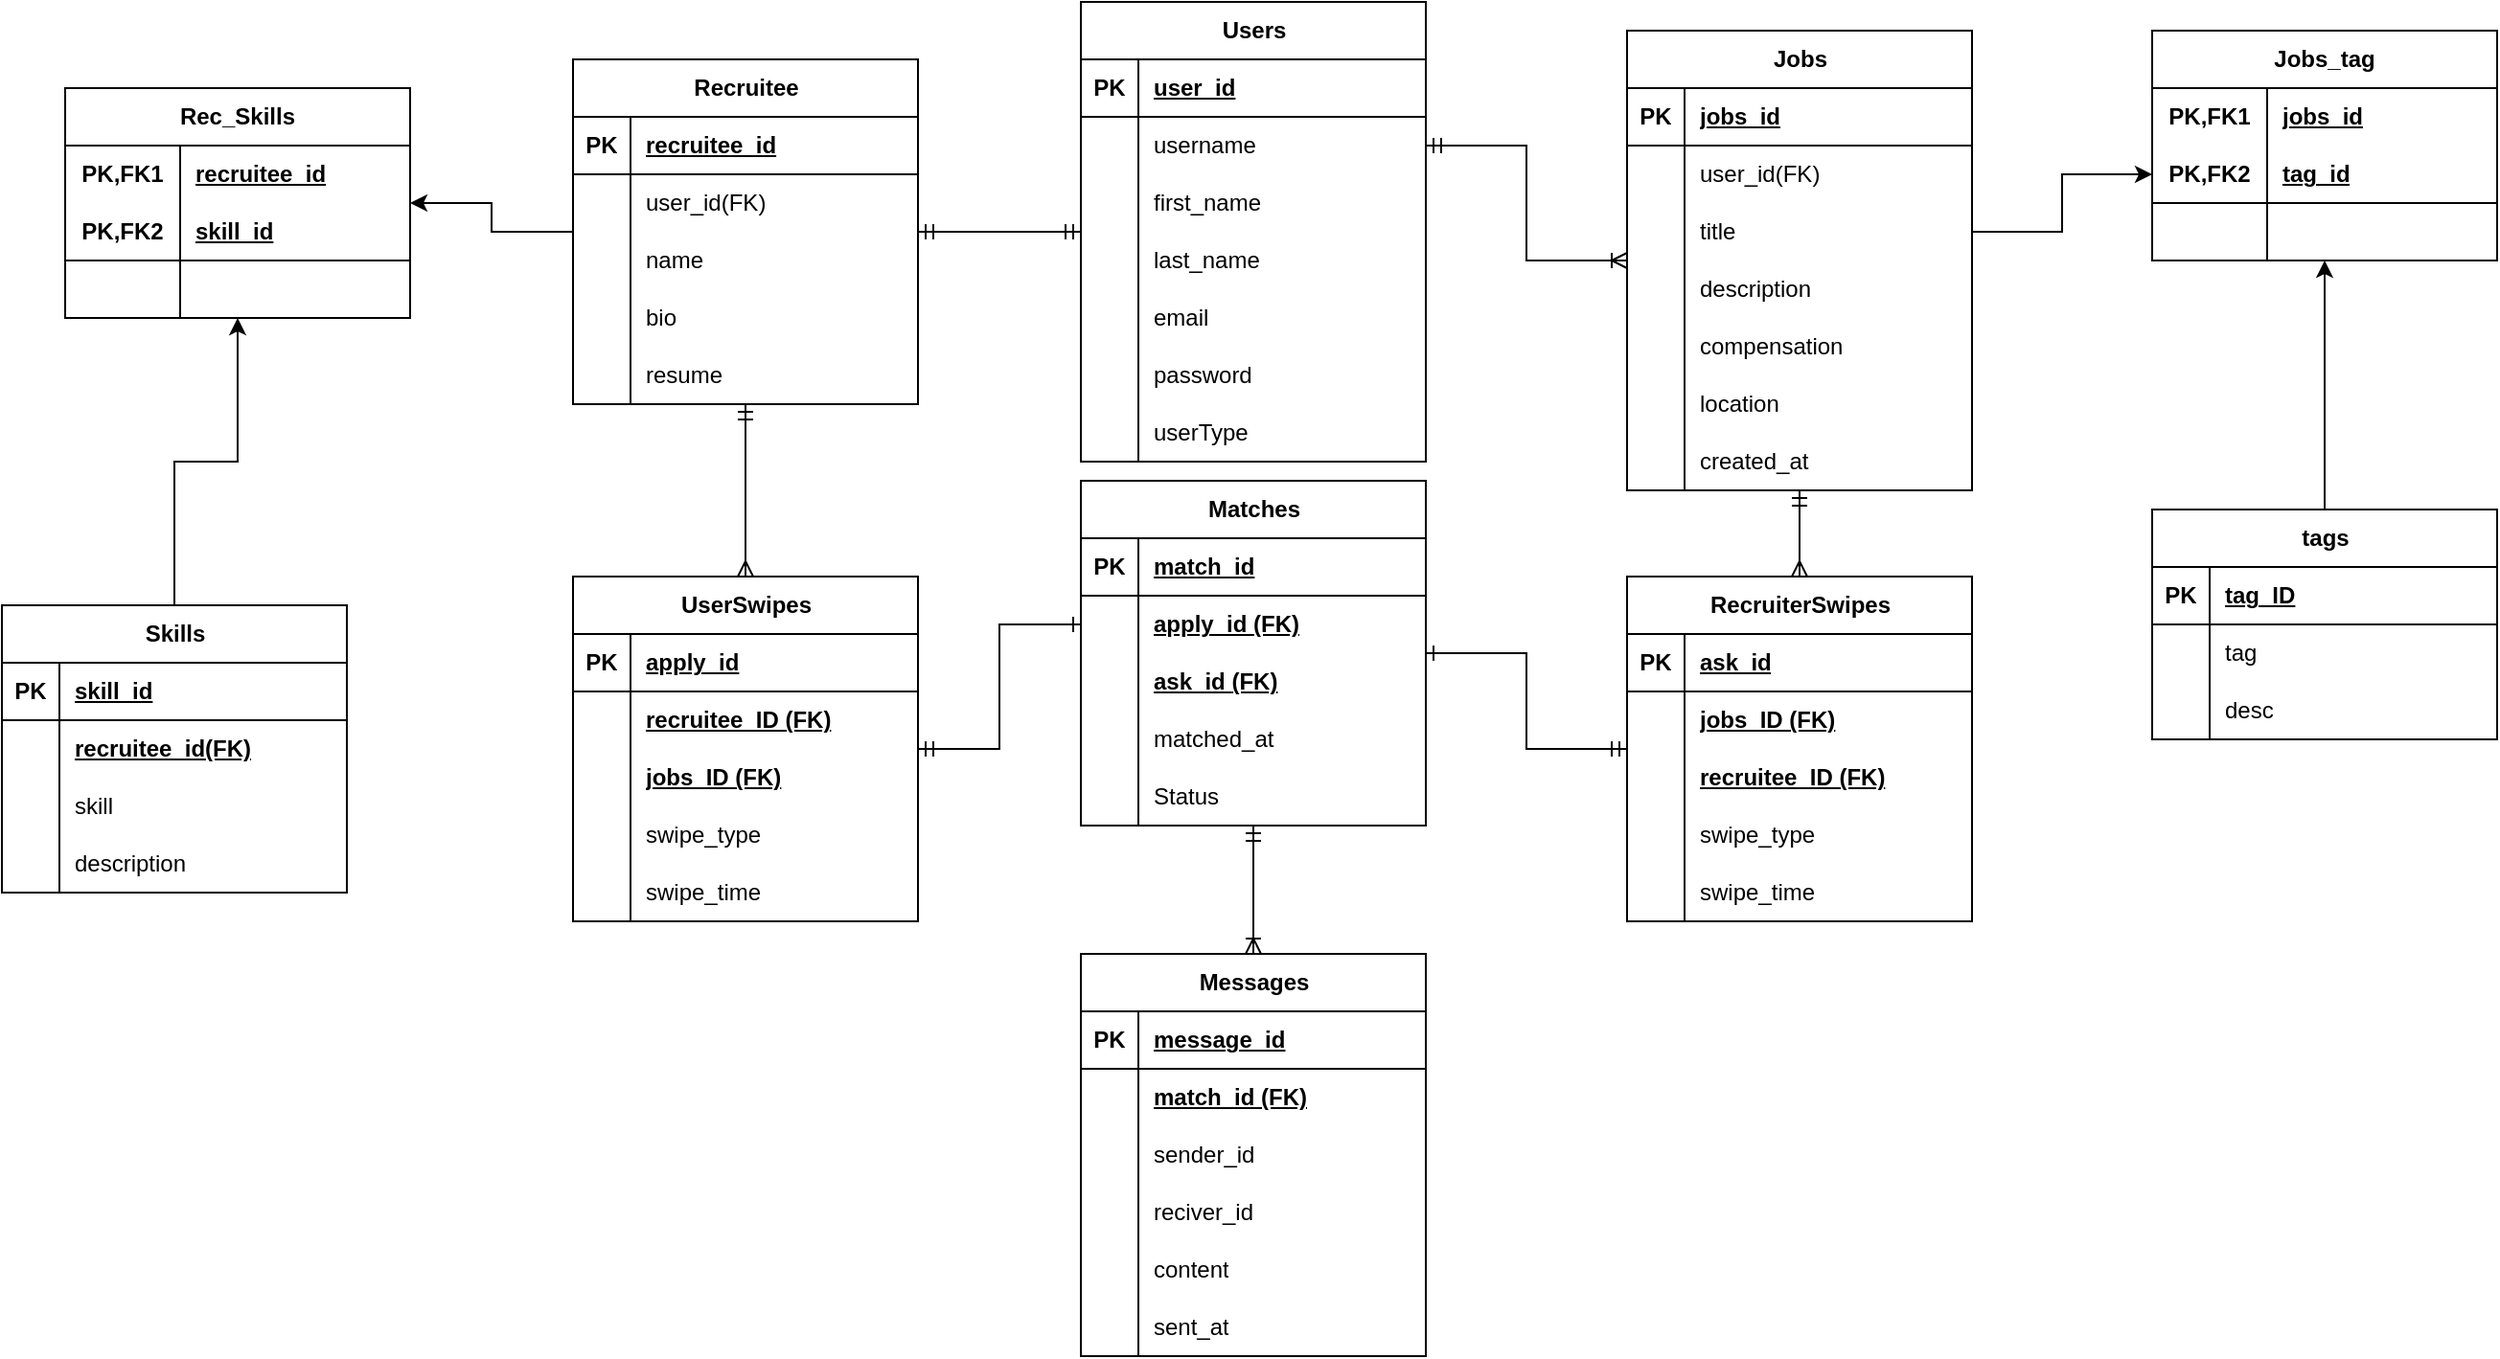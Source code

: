 <mxfile version="24.7.4">
  <diagram id="C5RBs43oDa-KdzZeNtuy" name="Page-1">
    <mxGraphModel dx="1500" dy="746" grid="1" gridSize="11" guides="1" tooltips="1" connect="1" arrows="1" fold="1" page="1" pageScale="1" pageWidth="1169" pageHeight="1654" math="0" shadow="0">
      <root>
        <mxCell id="WIyWlLk6GJQsqaUBKTNV-0" />
        <mxCell id="WIyWlLk6GJQsqaUBKTNV-1" parent="WIyWlLk6GJQsqaUBKTNV-0" />
        <mxCell id="U_yAdmeZIYjJRIwncusP-113" style="edgeStyle=orthogonalEdgeStyle;rounded=0;orthogonalLoop=1;jettySize=auto;html=1;endArrow=ERmandOne;endFill=0;startArrow=ERmandOne;startFill=0;" parent="WIyWlLk6GJQsqaUBKTNV-1" source="n8IrMzEVCeFHhBFkQsz7-0" target="n8IrMzEVCeFHhBFkQsz7-26" edge="1">
          <mxGeometry relative="1" as="geometry" />
        </mxCell>
        <mxCell id="n8IrMzEVCeFHhBFkQsz7-0" value="Users" style="shape=table;startSize=30;container=1;collapsible=1;childLayout=tableLayout;fixedRows=1;rowLines=0;fontStyle=1;align=center;resizeLast=1;html=1;" parent="WIyWlLk6GJQsqaUBKTNV-1" vertex="1">
          <mxGeometry x="585" y="20" width="180" height="240" as="geometry" />
        </mxCell>
        <mxCell id="n8IrMzEVCeFHhBFkQsz7-1" value="" style="shape=tableRow;horizontal=0;startSize=0;swimlaneHead=0;swimlaneBody=0;fillColor=none;collapsible=0;dropTarget=0;points=[[0,0.5],[1,0.5]];portConstraint=eastwest;top=0;left=0;right=0;bottom=1;" parent="n8IrMzEVCeFHhBFkQsz7-0" vertex="1">
          <mxGeometry y="30" width="180" height="30" as="geometry" />
        </mxCell>
        <mxCell id="n8IrMzEVCeFHhBFkQsz7-2" value="PK" style="shape=partialRectangle;connectable=0;fillColor=none;top=0;left=0;bottom=0;right=0;fontStyle=1;overflow=hidden;whiteSpace=wrap;html=1;" parent="n8IrMzEVCeFHhBFkQsz7-1" vertex="1">
          <mxGeometry width="30" height="30" as="geometry">
            <mxRectangle width="30" height="30" as="alternateBounds" />
          </mxGeometry>
        </mxCell>
        <mxCell id="n8IrMzEVCeFHhBFkQsz7-3" value="user_id" style="shape=partialRectangle;connectable=0;fillColor=none;top=0;left=0;bottom=0;right=0;align=left;spacingLeft=6;fontStyle=5;overflow=hidden;whiteSpace=wrap;html=1;" parent="n8IrMzEVCeFHhBFkQsz7-1" vertex="1">
          <mxGeometry x="30" width="150" height="30" as="geometry">
            <mxRectangle width="150" height="30" as="alternateBounds" />
          </mxGeometry>
        </mxCell>
        <mxCell id="n8IrMzEVCeFHhBFkQsz7-4" value="" style="shape=tableRow;horizontal=0;startSize=0;swimlaneHead=0;swimlaneBody=0;fillColor=none;collapsible=0;dropTarget=0;points=[[0,0.5],[1,0.5]];portConstraint=eastwest;top=0;left=0;right=0;bottom=0;verticalAlign=top;" parent="n8IrMzEVCeFHhBFkQsz7-0" vertex="1">
          <mxGeometry y="60" width="180" height="30" as="geometry" />
        </mxCell>
        <mxCell id="n8IrMzEVCeFHhBFkQsz7-5" value="" style="shape=partialRectangle;connectable=0;fillColor=none;top=0;left=0;bottom=0;right=0;editable=1;overflow=hidden;whiteSpace=wrap;html=1;" parent="n8IrMzEVCeFHhBFkQsz7-4" vertex="1">
          <mxGeometry width="30" height="30" as="geometry">
            <mxRectangle width="30" height="30" as="alternateBounds" />
          </mxGeometry>
        </mxCell>
        <mxCell id="n8IrMzEVCeFHhBFkQsz7-6" value="username" style="shape=partialRectangle;connectable=0;fillColor=none;top=0;left=0;bottom=0;right=0;align=left;spacingLeft=6;overflow=hidden;whiteSpace=wrap;html=1;" parent="n8IrMzEVCeFHhBFkQsz7-4" vertex="1">
          <mxGeometry x="30" width="150" height="30" as="geometry">
            <mxRectangle width="150" height="30" as="alternateBounds" />
          </mxGeometry>
        </mxCell>
        <mxCell id="XlwsXsTK4L_Tfh6LuPfR-115" style="shape=tableRow;horizontal=0;startSize=0;swimlaneHead=0;swimlaneBody=0;fillColor=none;collapsible=0;dropTarget=0;points=[[0,0.5],[1,0.5]];portConstraint=eastwest;top=0;left=0;right=0;bottom=0;verticalAlign=top;" vertex="1" parent="n8IrMzEVCeFHhBFkQsz7-0">
          <mxGeometry y="90" width="180" height="30" as="geometry" />
        </mxCell>
        <mxCell id="XlwsXsTK4L_Tfh6LuPfR-116" style="shape=partialRectangle;connectable=0;fillColor=none;top=0;left=0;bottom=0;right=0;editable=1;overflow=hidden;whiteSpace=wrap;html=1;" vertex="1" parent="XlwsXsTK4L_Tfh6LuPfR-115">
          <mxGeometry width="30" height="30" as="geometry">
            <mxRectangle width="30" height="30" as="alternateBounds" />
          </mxGeometry>
        </mxCell>
        <mxCell id="XlwsXsTK4L_Tfh6LuPfR-117" value="first_name" style="shape=partialRectangle;connectable=0;fillColor=none;top=0;left=0;bottom=0;right=0;align=left;spacingLeft=6;overflow=hidden;whiteSpace=wrap;html=1;" vertex="1" parent="XlwsXsTK4L_Tfh6LuPfR-115">
          <mxGeometry x="30" width="150" height="30" as="geometry">
            <mxRectangle width="150" height="30" as="alternateBounds" />
          </mxGeometry>
        </mxCell>
        <mxCell id="XlwsXsTK4L_Tfh6LuPfR-118" style="shape=tableRow;horizontal=0;startSize=0;swimlaneHead=0;swimlaneBody=0;fillColor=none;collapsible=0;dropTarget=0;points=[[0,0.5],[1,0.5]];portConstraint=eastwest;top=0;left=0;right=0;bottom=0;verticalAlign=top;" vertex="1" parent="n8IrMzEVCeFHhBFkQsz7-0">
          <mxGeometry y="120" width="180" height="30" as="geometry" />
        </mxCell>
        <mxCell id="XlwsXsTK4L_Tfh6LuPfR-119" style="shape=partialRectangle;connectable=0;fillColor=none;top=0;left=0;bottom=0;right=0;editable=1;overflow=hidden;whiteSpace=wrap;html=1;" vertex="1" parent="XlwsXsTK4L_Tfh6LuPfR-118">
          <mxGeometry width="30" height="30" as="geometry">
            <mxRectangle width="30" height="30" as="alternateBounds" />
          </mxGeometry>
        </mxCell>
        <mxCell id="XlwsXsTK4L_Tfh6LuPfR-120" value="last_name" style="shape=partialRectangle;connectable=0;fillColor=none;top=0;left=0;bottom=0;right=0;align=left;spacingLeft=6;overflow=hidden;whiteSpace=wrap;html=1;" vertex="1" parent="XlwsXsTK4L_Tfh6LuPfR-118">
          <mxGeometry x="30" width="150" height="30" as="geometry">
            <mxRectangle width="150" height="30" as="alternateBounds" />
          </mxGeometry>
        </mxCell>
        <mxCell id="n8IrMzEVCeFHhBFkQsz7-7" value="" style="shape=tableRow;horizontal=0;startSize=0;swimlaneHead=0;swimlaneBody=0;fillColor=none;collapsible=0;dropTarget=0;points=[[0,0.5],[1,0.5]];portConstraint=eastwest;top=0;left=0;right=0;bottom=0;" parent="n8IrMzEVCeFHhBFkQsz7-0" vertex="1">
          <mxGeometry y="150" width="180" height="30" as="geometry" />
        </mxCell>
        <mxCell id="n8IrMzEVCeFHhBFkQsz7-8" value="" style="shape=partialRectangle;connectable=0;fillColor=none;top=0;left=0;bottom=0;right=0;editable=1;overflow=hidden;whiteSpace=wrap;html=1;" parent="n8IrMzEVCeFHhBFkQsz7-7" vertex="1">
          <mxGeometry width="30" height="30" as="geometry">
            <mxRectangle width="30" height="30" as="alternateBounds" />
          </mxGeometry>
        </mxCell>
        <mxCell id="n8IrMzEVCeFHhBFkQsz7-9" value="email" style="shape=partialRectangle;connectable=0;fillColor=none;top=0;left=0;bottom=0;right=0;align=left;spacingLeft=6;overflow=hidden;whiteSpace=wrap;html=1;" parent="n8IrMzEVCeFHhBFkQsz7-7" vertex="1">
          <mxGeometry x="30" width="150" height="30" as="geometry">
            <mxRectangle width="150" height="30" as="alternateBounds" />
          </mxGeometry>
        </mxCell>
        <mxCell id="n8IrMzEVCeFHhBFkQsz7-10" value="" style="shape=tableRow;horizontal=0;startSize=0;swimlaneHead=0;swimlaneBody=0;fillColor=none;collapsible=0;dropTarget=0;points=[[0,0.5],[1,0.5]];portConstraint=eastwest;top=0;left=0;right=0;bottom=0;" parent="n8IrMzEVCeFHhBFkQsz7-0" vertex="1">
          <mxGeometry y="180" width="180" height="30" as="geometry" />
        </mxCell>
        <mxCell id="n8IrMzEVCeFHhBFkQsz7-11" value="" style="shape=partialRectangle;connectable=0;fillColor=none;top=0;left=0;bottom=0;right=0;editable=1;overflow=hidden;whiteSpace=wrap;html=1;" parent="n8IrMzEVCeFHhBFkQsz7-10" vertex="1">
          <mxGeometry width="30" height="30" as="geometry">
            <mxRectangle width="30" height="30" as="alternateBounds" />
          </mxGeometry>
        </mxCell>
        <mxCell id="n8IrMzEVCeFHhBFkQsz7-12" value="password" style="shape=partialRectangle;connectable=0;fillColor=none;top=0;left=0;bottom=0;right=0;align=left;spacingLeft=6;overflow=hidden;whiteSpace=wrap;html=1;" parent="n8IrMzEVCeFHhBFkQsz7-10" vertex="1">
          <mxGeometry x="30" width="150" height="30" as="geometry">
            <mxRectangle width="150" height="30" as="alternateBounds" />
          </mxGeometry>
        </mxCell>
        <mxCell id="XlwsXsTK4L_Tfh6LuPfR-106" style="shape=tableRow;horizontal=0;startSize=0;swimlaneHead=0;swimlaneBody=0;fillColor=none;collapsible=0;dropTarget=0;points=[[0,0.5],[1,0.5]];portConstraint=eastwest;top=0;left=0;right=0;bottom=0;" vertex="1" parent="n8IrMzEVCeFHhBFkQsz7-0">
          <mxGeometry y="210" width="180" height="30" as="geometry" />
        </mxCell>
        <mxCell id="XlwsXsTK4L_Tfh6LuPfR-107" style="shape=partialRectangle;connectable=0;fillColor=none;top=0;left=0;bottom=0;right=0;editable=1;overflow=hidden;whiteSpace=wrap;html=1;" vertex="1" parent="XlwsXsTK4L_Tfh6LuPfR-106">
          <mxGeometry width="30" height="30" as="geometry">
            <mxRectangle width="30" height="30" as="alternateBounds" />
          </mxGeometry>
        </mxCell>
        <mxCell id="XlwsXsTK4L_Tfh6LuPfR-108" value="userType" style="shape=partialRectangle;connectable=0;fillColor=none;top=0;left=0;bottom=0;right=0;align=left;spacingLeft=6;overflow=hidden;whiteSpace=wrap;html=1;" vertex="1" parent="XlwsXsTK4L_Tfh6LuPfR-106">
          <mxGeometry x="30" width="150" height="30" as="geometry">
            <mxRectangle width="150" height="30" as="alternateBounds" />
          </mxGeometry>
        </mxCell>
        <mxCell id="U_yAdmeZIYjJRIwncusP-116" style="edgeStyle=orthogonalEdgeStyle;rounded=0;orthogonalLoop=1;jettySize=auto;html=1;entryX=0.5;entryY=0;entryDx=0;entryDy=0;startArrow=ERmandOne;startFill=0;endArrow=ERmany;endFill=0;" parent="WIyWlLk6GJQsqaUBKTNV-1" source="n8IrMzEVCeFHhBFkQsz7-26" target="U_yAdmeZIYjJRIwncusP-36" edge="1">
          <mxGeometry relative="1" as="geometry" />
        </mxCell>
        <mxCell id="XlwsXsTK4L_Tfh6LuPfR-104" style="edgeStyle=orthogonalEdgeStyle;rounded=0;orthogonalLoop=1;jettySize=auto;html=1;" edge="1" parent="WIyWlLk6GJQsqaUBKTNV-1" source="n8IrMzEVCeFHhBFkQsz7-26" target="XlwsXsTK4L_Tfh6LuPfR-91">
          <mxGeometry relative="1" as="geometry" />
        </mxCell>
        <mxCell id="n8IrMzEVCeFHhBFkQsz7-26" value="Recruitee" style="shape=table;startSize=30;container=1;collapsible=1;childLayout=tableLayout;fixedRows=1;rowLines=0;fontStyle=1;align=center;resizeLast=1;html=1;" parent="WIyWlLk6GJQsqaUBKTNV-1" vertex="1">
          <mxGeometry x="320" y="50" width="180" height="180" as="geometry">
            <mxRectangle x="154" y="190" width="90" height="30" as="alternateBounds" />
          </mxGeometry>
        </mxCell>
        <mxCell id="n8IrMzEVCeFHhBFkQsz7-27" value="" style="shape=tableRow;horizontal=0;startSize=0;swimlaneHead=0;swimlaneBody=0;fillColor=none;collapsible=0;dropTarget=0;points=[[0,0.5],[1,0.5]];portConstraint=eastwest;top=0;left=0;right=0;bottom=1;" parent="n8IrMzEVCeFHhBFkQsz7-26" vertex="1">
          <mxGeometry y="30" width="180" height="30" as="geometry" />
        </mxCell>
        <mxCell id="n8IrMzEVCeFHhBFkQsz7-28" value="PK" style="shape=partialRectangle;connectable=0;fillColor=none;top=0;left=0;bottom=0;right=0;fontStyle=1;overflow=hidden;whiteSpace=wrap;html=1;" parent="n8IrMzEVCeFHhBFkQsz7-27" vertex="1">
          <mxGeometry width="30" height="30" as="geometry">
            <mxRectangle width="30" height="30" as="alternateBounds" />
          </mxGeometry>
        </mxCell>
        <mxCell id="n8IrMzEVCeFHhBFkQsz7-29" value="recruitee_id&lt;span style=&quot;white-space: pre;&quot;&gt;&#x9;&lt;/span&gt;" style="shape=partialRectangle;connectable=0;fillColor=none;top=0;left=0;bottom=0;right=0;align=left;spacingLeft=6;fontStyle=5;overflow=hidden;whiteSpace=wrap;html=1;strokeWidth=1;" parent="n8IrMzEVCeFHhBFkQsz7-27" vertex="1">
          <mxGeometry x="30" width="150" height="30" as="geometry">
            <mxRectangle width="150" height="30" as="alternateBounds" />
          </mxGeometry>
        </mxCell>
        <mxCell id="n8IrMzEVCeFHhBFkQsz7-30" value="" style="shape=tableRow;horizontal=0;startSize=0;swimlaneHead=0;swimlaneBody=0;fillColor=none;collapsible=0;dropTarget=0;points=[[0,0.5],[1,0.5]];portConstraint=eastwest;top=0;left=0;right=0;bottom=0;" parent="n8IrMzEVCeFHhBFkQsz7-26" vertex="1">
          <mxGeometry y="60" width="180" height="30" as="geometry" />
        </mxCell>
        <mxCell id="n8IrMzEVCeFHhBFkQsz7-31" value="" style="shape=partialRectangle;connectable=0;fillColor=none;top=0;left=0;bottom=0;right=0;editable=1;overflow=hidden;whiteSpace=wrap;html=1;" parent="n8IrMzEVCeFHhBFkQsz7-30" vertex="1">
          <mxGeometry width="30" height="30" as="geometry">
            <mxRectangle width="30" height="30" as="alternateBounds" />
          </mxGeometry>
        </mxCell>
        <mxCell id="n8IrMzEVCeFHhBFkQsz7-32" value="user_id(FK)" style="shape=partialRectangle;connectable=0;fillColor=none;top=0;left=0;bottom=0;right=0;align=left;spacingLeft=6;overflow=hidden;whiteSpace=wrap;html=1;" parent="n8IrMzEVCeFHhBFkQsz7-30" vertex="1">
          <mxGeometry x="30" width="150" height="30" as="geometry">
            <mxRectangle width="150" height="30" as="alternateBounds" />
          </mxGeometry>
        </mxCell>
        <mxCell id="n8IrMzEVCeFHhBFkQsz7-33" value="" style="shape=tableRow;horizontal=0;startSize=0;swimlaneHead=0;swimlaneBody=0;fillColor=none;collapsible=0;dropTarget=0;points=[[0,0.5],[1,0.5]];portConstraint=eastwest;top=0;left=0;right=0;bottom=0;" parent="n8IrMzEVCeFHhBFkQsz7-26" vertex="1">
          <mxGeometry y="90" width="180" height="30" as="geometry" />
        </mxCell>
        <mxCell id="n8IrMzEVCeFHhBFkQsz7-34" value="" style="shape=partialRectangle;connectable=0;fillColor=none;top=0;left=0;bottom=0;right=0;editable=1;overflow=hidden;whiteSpace=wrap;html=1;" parent="n8IrMzEVCeFHhBFkQsz7-33" vertex="1">
          <mxGeometry width="30" height="30" as="geometry">
            <mxRectangle width="30" height="30" as="alternateBounds" />
          </mxGeometry>
        </mxCell>
        <mxCell id="n8IrMzEVCeFHhBFkQsz7-35" value="name" style="shape=partialRectangle;connectable=0;fillColor=none;top=0;left=0;bottom=0;right=0;align=left;spacingLeft=6;overflow=hidden;whiteSpace=wrap;html=1;" parent="n8IrMzEVCeFHhBFkQsz7-33" vertex="1">
          <mxGeometry x="30" width="150" height="30" as="geometry">
            <mxRectangle width="150" height="30" as="alternateBounds" />
          </mxGeometry>
        </mxCell>
        <mxCell id="n8IrMzEVCeFHhBFkQsz7-36" value="" style="shape=tableRow;horizontal=0;startSize=0;swimlaneHead=0;swimlaneBody=0;fillColor=none;collapsible=0;dropTarget=0;points=[[0,0.5],[1,0.5]];portConstraint=eastwest;top=0;left=0;right=0;bottom=0;" parent="n8IrMzEVCeFHhBFkQsz7-26" vertex="1">
          <mxGeometry y="120" width="180" height="30" as="geometry" />
        </mxCell>
        <mxCell id="n8IrMzEVCeFHhBFkQsz7-37" value="" style="shape=partialRectangle;connectable=0;fillColor=none;top=0;left=0;bottom=0;right=0;editable=1;overflow=hidden;whiteSpace=wrap;html=1;" parent="n8IrMzEVCeFHhBFkQsz7-36" vertex="1">
          <mxGeometry width="30" height="30" as="geometry">
            <mxRectangle width="30" height="30" as="alternateBounds" />
          </mxGeometry>
        </mxCell>
        <mxCell id="n8IrMzEVCeFHhBFkQsz7-38" value="bio" style="shape=partialRectangle;connectable=0;fillColor=none;top=0;left=0;bottom=0;right=0;align=left;spacingLeft=6;overflow=hidden;whiteSpace=wrap;html=1;" parent="n8IrMzEVCeFHhBFkQsz7-36" vertex="1">
          <mxGeometry x="30" width="150" height="30" as="geometry">
            <mxRectangle width="150" height="30" as="alternateBounds" />
          </mxGeometry>
        </mxCell>
        <mxCell id="U_yAdmeZIYjJRIwncusP-2" style="shape=tableRow;horizontal=0;startSize=0;swimlaneHead=0;swimlaneBody=0;fillColor=none;collapsible=0;dropTarget=0;points=[[0,0.5],[1,0.5]];portConstraint=eastwest;top=0;left=0;right=0;bottom=0;" parent="n8IrMzEVCeFHhBFkQsz7-26" vertex="1">
          <mxGeometry y="150" width="180" height="30" as="geometry" />
        </mxCell>
        <mxCell id="U_yAdmeZIYjJRIwncusP-3" style="shape=partialRectangle;connectable=0;fillColor=none;top=0;left=0;bottom=0;right=0;editable=1;overflow=hidden;whiteSpace=wrap;html=1;" parent="U_yAdmeZIYjJRIwncusP-2" vertex="1">
          <mxGeometry width="30" height="30" as="geometry">
            <mxRectangle width="30" height="30" as="alternateBounds" />
          </mxGeometry>
        </mxCell>
        <mxCell id="U_yAdmeZIYjJRIwncusP-4" value="resume" style="shape=partialRectangle;connectable=0;fillColor=none;top=0;left=0;bottom=0;right=0;align=left;spacingLeft=6;overflow=hidden;whiteSpace=wrap;html=1;" parent="U_yAdmeZIYjJRIwncusP-2" vertex="1">
          <mxGeometry x="30" width="150" height="30" as="geometry">
            <mxRectangle width="150" height="30" as="alternateBounds" />
          </mxGeometry>
        </mxCell>
        <mxCell id="U_yAdmeZIYjJRIwncusP-117" style="edgeStyle=orthogonalEdgeStyle;rounded=0;orthogonalLoop=1;jettySize=auto;html=1;entryX=0.5;entryY=0;entryDx=0;entryDy=0;startArrow=ERmandOne;startFill=0;endArrow=ERmany;endFill=0;" parent="WIyWlLk6GJQsqaUBKTNV-1" source="n8IrMzEVCeFHhBFkQsz7-48" target="U_yAdmeZIYjJRIwncusP-49" edge="1">
          <mxGeometry relative="1" as="geometry" />
        </mxCell>
        <mxCell id="n8IrMzEVCeFHhBFkQsz7-48" value="Jobs" style="shape=table;startSize=30;container=1;collapsible=1;childLayout=tableLayout;fixedRows=1;rowLines=0;fontStyle=1;align=center;resizeLast=1;html=1;" parent="WIyWlLk6GJQsqaUBKTNV-1" vertex="1">
          <mxGeometry x="870" y="35" width="180" height="240" as="geometry" />
        </mxCell>
        <mxCell id="n8IrMzEVCeFHhBFkQsz7-49" value="" style="shape=tableRow;horizontal=0;startSize=0;swimlaneHead=0;swimlaneBody=0;fillColor=none;collapsible=0;dropTarget=0;points=[[0,0.5],[1,0.5]];portConstraint=eastwest;top=0;left=0;right=0;bottom=1;" parent="n8IrMzEVCeFHhBFkQsz7-48" vertex="1">
          <mxGeometry y="30" width="180" height="30" as="geometry" />
        </mxCell>
        <mxCell id="n8IrMzEVCeFHhBFkQsz7-50" value="PK" style="shape=partialRectangle;connectable=0;fillColor=none;top=0;left=0;bottom=0;right=0;fontStyle=1;overflow=hidden;whiteSpace=wrap;html=1;" parent="n8IrMzEVCeFHhBFkQsz7-49" vertex="1">
          <mxGeometry width="30" height="30" as="geometry">
            <mxRectangle width="30" height="30" as="alternateBounds" />
          </mxGeometry>
        </mxCell>
        <mxCell id="n8IrMzEVCeFHhBFkQsz7-51" value="jobs_id" style="shape=partialRectangle;connectable=0;fillColor=none;top=0;left=0;bottom=0;right=0;align=left;spacingLeft=6;fontStyle=5;overflow=hidden;whiteSpace=wrap;html=1;" parent="n8IrMzEVCeFHhBFkQsz7-49" vertex="1">
          <mxGeometry x="30" width="150" height="30" as="geometry">
            <mxRectangle width="150" height="30" as="alternateBounds" />
          </mxGeometry>
        </mxCell>
        <mxCell id="n8IrMzEVCeFHhBFkQsz7-52" value="" style="shape=tableRow;horizontal=0;startSize=0;swimlaneHead=0;swimlaneBody=0;fillColor=none;collapsible=0;dropTarget=0;points=[[0,0.5],[1,0.5]];portConstraint=eastwest;top=0;left=0;right=0;bottom=0;" parent="n8IrMzEVCeFHhBFkQsz7-48" vertex="1">
          <mxGeometry y="60" width="180" height="30" as="geometry" />
        </mxCell>
        <mxCell id="n8IrMzEVCeFHhBFkQsz7-53" value="" style="shape=partialRectangle;connectable=0;fillColor=none;top=0;left=0;bottom=0;right=0;editable=1;overflow=hidden;whiteSpace=wrap;html=1;" parent="n8IrMzEVCeFHhBFkQsz7-52" vertex="1">
          <mxGeometry width="30" height="30" as="geometry">
            <mxRectangle width="30" height="30" as="alternateBounds" />
          </mxGeometry>
        </mxCell>
        <mxCell id="n8IrMzEVCeFHhBFkQsz7-54" value="user_id(FK)" style="shape=partialRectangle;connectable=0;fillColor=none;top=0;left=0;bottom=0;right=0;align=left;spacingLeft=6;overflow=hidden;whiteSpace=wrap;html=1;" parent="n8IrMzEVCeFHhBFkQsz7-52" vertex="1">
          <mxGeometry x="30" width="150" height="30" as="geometry">
            <mxRectangle width="150" height="30" as="alternateBounds" />
          </mxGeometry>
        </mxCell>
        <mxCell id="n8IrMzEVCeFHhBFkQsz7-55" value="" style="shape=tableRow;horizontal=0;startSize=0;swimlaneHead=0;swimlaneBody=0;fillColor=none;collapsible=0;dropTarget=0;points=[[0,0.5],[1,0.5]];portConstraint=eastwest;top=0;left=0;right=0;bottom=0;" parent="n8IrMzEVCeFHhBFkQsz7-48" vertex="1">
          <mxGeometry y="90" width="180" height="30" as="geometry" />
        </mxCell>
        <mxCell id="n8IrMzEVCeFHhBFkQsz7-56" value="" style="shape=partialRectangle;connectable=0;fillColor=none;top=0;left=0;bottom=0;right=0;editable=1;overflow=hidden;whiteSpace=wrap;html=1;" parent="n8IrMzEVCeFHhBFkQsz7-55" vertex="1">
          <mxGeometry width="30" height="30" as="geometry">
            <mxRectangle width="30" height="30" as="alternateBounds" />
          </mxGeometry>
        </mxCell>
        <mxCell id="n8IrMzEVCeFHhBFkQsz7-57" value="title" style="shape=partialRectangle;connectable=0;fillColor=none;top=0;left=0;bottom=0;right=0;align=left;spacingLeft=6;overflow=hidden;whiteSpace=wrap;html=1;" parent="n8IrMzEVCeFHhBFkQsz7-55" vertex="1">
          <mxGeometry x="30" width="150" height="30" as="geometry">
            <mxRectangle width="150" height="30" as="alternateBounds" />
          </mxGeometry>
        </mxCell>
        <mxCell id="n8IrMzEVCeFHhBFkQsz7-58" value="" style="shape=tableRow;horizontal=0;startSize=0;swimlaneHead=0;swimlaneBody=0;fillColor=none;collapsible=0;dropTarget=0;points=[[0,0.5],[1,0.5]];portConstraint=eastwest;top=0;left=0;right=0;bottom=0;" parent="n8IrMzEVCeFHhBFkQsz7-48" vertex="1">
          <mxGeometry y="120" width="180" height="30" as="geometry" />
        </mxCell>
        <mxCell id="n8IrMzEVCeFHhBFkQsz7-59" value="" style="shape=partialRectangle;connectable=0;fillColor=none;top=0;left=0;bottom=0;right=0;editable=1;overflow=hidden;whiteSpace=wrap;html=1;" parent="n8IrMzEVCeFHhBFkQsz7-58" vertex="1">
          <mxGeometry width="30" height="30" as="geometry">
            <mxRectangle width="30" height="30" as="alternateBounds" />
          </mxGeometry>
        </mxCell>
        <mxCell id="n8IrMzEVCeFHhBFkQsz7-60" value="description" style="shape=partialRectangle;connectable=0;fillColor=none;top=0;left=0;bottom=0;right=0;align=left;spacingLeft=6;overflow=hidden;whiteSpace=wrap;html=1;" parent="n8IrMzEVCeFHhBFkQsz7-58" vertex="1">
          <mxGeometry x="30" width="150" height="30" as="geometry">
            <mxRectangle width="150" height="30" as="alternateBounds" />
          </mxGeometry>
        </mxCell>
        <mxCell id="XlwsXsTK4L_Tfh6LuPfR-109" style="shape=tableRow;horizontal=0;startSize=0;swimlaneHead=0;swimlaneBody=0;fillColor=none;collapsible=0;dropTarget=0;points=[[0,0.5],[1,0.5]];portConstraint=eastwest;top=0;left=0;right=0;bottom=0;" vertex="1" parent="n8IrMzEVCeFHhBFkQsz7-48">
          <mxGeometry y="150" width="180" height="30" as="geometry" />
        </mxCell>
        <mxCell id="XlwsXsTK4L_Tfh6LuPfR-110" style="shape=partialRectangle;connectable=0;fillColor=none;top=0;left=0;bottom=0;right=0;editable=1;overflow=hidden;whiteSpace=wrap;html=1;" vertex="1" parent="XlwsXsTK4L_Tfh6LuPfR-109">
          <mxGeometry width="30" height="30" as="geometry">
            <mxRectangle width="30" height="30" as="alternateBounds" />
          </mxGeometry>
        </mxCell>
        <mxCell id="XlwsXsTK4L_Tfh6LuPfR-111" value="compensation" style="shape=partialRectangle;connectable=0;fillColor=none;top=0;left=0;bottom=0;right=0;align=left;spacingLeft=6;overflow=hidden;whiteSpace=wrap;html=1;" vertex="1" parent="XlwsXsTK4L_Tfh6LuPfR-109">
          <mxGeometry x="30" width="150" height="30" as="geometry">
            <mxRectangle width="150" height="30" as="alternateBounds" />
          </mxGeometry>
        </mxCell>
        <mxCell id="U_yAdmeZIYjJRIwncusP-14" style="shape=tableRow;horizontal=0;startSize=0;swimlaneHead=0;swimlaneBody=0;fillColor=none;collapsible=0;dropTarget=0;points=[[0,0.5],[1,0.5]];portConstraint=eastwest;top=0;left=0;right=0;bottom=0;" parent="n8IrMzEVCeFHhBFkQsz7-48" vertex="1">
          <mxGeometry y="180" width="180" height="30" as="geometry" />
        </mxCell>
        <mxCell id="U_yAdmeZIYjJRIwncusP-15" style="shape=partialRectangle;connectable=0;fillColor=none;top=0;left=0;bottom=0;right=0;editable=1;overflow=hidden;whiteSpace=wrap;html=1;" parent="U_yAdmeZIYjJRIwncusP-14" vertex="1">
          <mxGeometry width="30" height="30" as="geometry">
            <mxRectangle width="30" height="30" as="alternateBounds" />
          </mxGeometry>
        </mxCell>
        <mxCell id="U_yAdmeZIYjJRIwncusP-16" value="location" style="shape=partialRectangle;connectable=0;fillColor=none;top=0;left=0;bottom=0;right=0;align=left;spacingLeft=6;overflow=hidden;whiteSpace=wrap;html=1;" parent="U_yAdmeZIYjJRIwncusP-14" vertex="1">
          <mxGeometry x="30" width="150" height="30" as="geometry">
            <mxRectangle width="150" height="30" as="alternateBounds" />
          </mxGeometry>
        </mxCell>
        <mxCell id="U_yAdmeZIYjJRIwncusP-17" style="shape=tableRow;horizontal=0;startSize=0;swimlaneHead=0;swimlaneBody=0;fillColor=none;collapsible=0;dropTarget=0;points=[[0,0.5],[1,0.5]];portConstraint=eastwest;top=0;left=0;right=0;bottom=0;" parent="n8IrMzEVCeFHhBFkQsz7-48" vertex="1">
          <mxGeometry y="210" width="180" height="30" as="geometry" />
        </mxCell>
        <mxCell id="U_yAdmeZIYjJRIwncusP-18" style="shape=partialRectangle;connectable=0;fillColor=none;top=0;left=0;bottom=0;right=0;editable=1;overflow=hidden;whiteSpace=wrap;html=1;" parent="U_yAdmeZIYjJRIwncusP-17" vertex="1">
          <mxGeometry width="30" height="30" as="geometry">
            <mxRectangle width="30" height="30" as="alternateBounds" />
          </mxGeometry>
        </mxCell>
        <mxCell id="U_yAdmeZIYjJRIwncusP-19" value="created_at" style="shape=partialRectangle;connectable=0;fillColor=none;top=0;left=0;bottom=0;right=0;align=left;spacingLeft=6;overflow=hidden;whiteSpace=wrap;html=1;" parent="U_yAdmeZIYjJRIwncusP-17" vertex="1">
          <mxGeometry x="30" width="150" height="30" as="geometry">
            <mxRectangle width="150" height="30" as="alternateBounds" />
          </mxGeometry>
        </mxCell>
        <mxCell id="U_yAdmeZIYjJRIwncusP-118" style="edgeStyle=orthogonalEdgeStyle;rounded=0;orthogonalLoop=1;jettySize=auto;html=1;entryX=0;entryY=0.5;entryDx=0;entryDy=0;startArrow=ERmandOne;startFill=0;endArrow=ERone;endFill=0;" parent="WIyWlLk6GJQsqaUBKTNV-1" source="U_yAdmeZIYjJRIwncusP-36" target="U_yAdmeZIYjJRIwncusP-67" edge="1">
          <mxGeometry relative="1" as="geometry" />
        </mxCell>
        <mxCell id="U_yAdmeZIYjJRIwncusP-36" value="UserSwipes " style="shape=table;startSize=30;container=1;collapsible=1;childLayout=tableLayout;fixedRows=1;rowLines=0;fontStyle=1;align=center;resizeLast=1;html=1;" parent="WIyWlLk6GJQsqaUBKTNV-1" vertex="1">
          <mxGeometry x="320" y="320" width="180" height="180" as="geometry" />
        </mxCell>
        <mxCell id="U_yAdmeZIYjJRIwncusP-37" value="" style="shape=tableRow;horizontal=0;startSize=0;swimlaneHead=0;swimlaneBody=0;fillColor=none;collapsible=0;dropTarget=0;points=[[0,0.5],[1,0.5]];portConstraint=eastwest;top=0;left=0;right=0;bottom=1;" parent="U_yAdmeZIYjJRIwncusP-36" vertex="1">
          <mxGeometry y="30" width="180" height="30" as="geometry" />
        </mxCell>
        <mxCell id="U_yAdmeZIYjJRIwncusP-38" value="PK" style="shape=partialRectangle;connectable=0;fillColor=none;top=0;left=0;bottom=0;right=0;fontStyle=1;overflow=hidden;whiteSpace=wrap;html=1;" parent="U_yAdmeZIYjJRIwncusP-37" vertex="1">
          <mxGeometry width="30" height="30" as="geometry">
            <mxRectangle width="30" height="30" as="alternateBounds" />
          </mxGeometry>
        </mxCell>
        <mxCell id="U_yAdmeZIYjJRIwncusP-39" value="apply_id" style="shape=partialRectangle;connectable=0;fillColor=none;top=0;left=0;bottom=0;right=0;align=left;spacingLeft=6;fontStyle=5;overflow=hidden;whiteSpace=wrap;html=1;" parent="U_yAdmeZIYjJRIwncusP-37" vertex="1">
          <mxGeometry x="30" width="150" height="30" as="geometry">
            <mxRectangle width="150" height="30" as="alternateBounds" />
          </mxGeometry>
        </mxCell>
        <mxCell id="U_yAdmeZIYjJRIwncusP-40" value="" style="shape=tableRow;horizontal=0;startSize=0;swimlaneHead=0;swimlaneBody=0;fillColor=none;collapsible=0;dropTarget=0;points=[[0,0.5],[1,0.5]];portConstraint=eastwest;top=0;left=0;right=0;bottom=0;" parent="U_yAdmeZIYjJRIwncusP-36" vertex="1">
          <mxGeometry y="60" width="180" height="30" as="geometry" />
        </mxCell>
        <mxCell id="U_yAdmeZIYjJRIwncusP-41" value="" style="shape=partialRectangle;connectable=0;fillColor=none;top=0;left=0;bottom=0;right=0;editable=1;overflow=hidden;whiteSpace=wrap;html=1;" parent="U_yAdmeZIYjJRIwncusP-40" vertex="1">
          <mxGeometry width="30" height="30" as="geometry">
            <mxRectangle width="30" height="30" as="alternateBounds" />
          </mxGeometry>
        </mxCell>
        <mxCell id="U_yAdmeZIYjJRIwncusP-42" value="&lt;span style=&quot;font-weight: 700; text-decoration-line: underline;&quot;&gt;recruitee_ID (FK)&lt;/span&gt;" style="shape=partialRectangle;connectable=0;fillColor=none;top=0;left=0;bottom=0;right=0;align=left;spacingLeft=6;overflow=hidden;whiteSpace=wrap;html=1;" parent="U_yAdmeZIYjJRIwncusP-40" vertex="1">
          <mxGeometry x="30" width="150" height="30" as="geometry">
            <mxRectangle width="150" height="30" as="alternateBounds" />
          </mxGeometry>
        </mxCell>
        <mxCell id="U_yAdmeZIYjJRIwncusP-43" value="" style="shape=tableRow;horizontal=0;startSize=0;swimlaneHead=0;swimlaneBody=0;fillColor=none;collapsible=0;dropTarget=0;points=[[0,0.5],[1,0.5]];portConstraint=eastwest;top=0;left=0;right=0;bottom=0;" parent="U_yAdmeZIYjJRIwncusP-36" vertex="1">
          <mxGeometry y="90" width="180" height="30" as="geometry" />
        </mxCell>
        <mxCell id="U_yAdmeZIYjJRIwncusP-44" value="" style="shape=partialRectangle;connectable=0;fillColor=none;top=0;left=0;bottom=0;right=0;editable=1;overflow=hidden;whiteSpace=wrap;html=1;" parent="U_yAdmeZIYjJRIwncusP-43" vertex="1">
          <mxGeometry width="30" height="30" as="geometry">
            <mxRectangle width="30" height="30" as="alternateBounds" />
          </mxGeometry>
        </mxCell>
        <mxCell id="U_yAdmeZIYjJRIwncusP-45" value="&lt;span style=&quot;font-weight: 700; text-decoration-line: underline;&quot;&gt;jobs_ID (FK)&lt;/span&gt;" style="shape=partialRectangle;connectable=0;fillColor=none;top=0;left=0;bottom=0;right=0;align=left;spacingLeft=6;overflow=hidden;whiteSpace=wrap;html=1;" parent="U_yAdmeZIYjJRIwncusP-43" vertex="1">
          <mxGeometry x="30" width="150" height="30" as="geometry">
            <mxRectangle width="150" height="30" as="alternateBounds" />
          </mxGeometry>
        </mxCell>
        <mxCell id="U_yAdmeZIYjJRIwncusP-46" value="" style="shape=tableRow;horizontal=0;startSize=0;swimlaneHead=0;swimlaneBody=0;fillColor=none;collapsible=0;dropTarget=0;points=[[0,0.5],[1,0.5]];portConstraint=eastwest;top=0;left=0;right=0;bottom=0;" parent="U_yAdmeZIYjJRIwncusP-36" vertex="1">
          <mxGeometry y="120" width="180" height="30" as="geometry" />
        </mxCell>
        <mxCell id="U_yAdmeZIYjJRIwncusP-47" value="" style="shape=partialRectangle;connectable=0;fillColor=none;top=0;left=0;bottom=0;right=0;editable=1;overflow=hidden;whiteSpace=wrap;html=1;" parent="U_yAdmeZIYjJRIwncusP-46" vertex="1">
          <mxGeometry width="30" height="30" as="geometry">
            <mxRectangle width="30" height="30" as="alternateBounds" />
          </mxGeometry>
        </mxCell>
        <mxCell id="U_yAdmeZIYjJRIwncusP-48" value="swipe_type" style="shape=partialRectangle;connectable=0;fillColor=none;top=0;left=0;bottom=0;right=0;align=left;spacingLeft=6;overflow=hidden;whiteSpace=wrap;html=1;" parent="U_yAdmeZIYjJRIwncusP-46" vertex="1">
          <mxGeometry x="30" width="150" height="30" as="geometry">
            <mxRectangle width="150" height="30" as="alternateBounds" />
          </mxGeometry>
        </mxCell>
        <mxCell id="U_yAdmeZIYjJRIwncusP-100" style="shape=tableRow;horizontal=0;startSize=0;swimlaneHead=0;swimlaneBody=0;fillColor=none;collapsible=0;dropTarget=0;points=[[0,0.5],[1,0.5]];portConstraint=eastwest;top=0;left=0;right=0;bottom=0;" parent="U_yAdmeZIYjJRIwncusP-36" vertex="1">
          <mxGeometry y="150" width="180" height="30" as="geometry" />
        </mxCell>
        <mxCell id="U_yAdmeZIYjJRIwncusP-101" style="shape=partialRectangle;connectable=0;fillColor=none;top=0;left=0;bottom=0;right=0;editable=1;overflow=hidden;whiteSpace=wrap;html=1;" parent="U_yAdmeZIYjJRIwncusP-100" vertex="1">
          <mxGeometry width="30" height="30" as="geometry">
            <mxRectangle width="30" height="30" as="alternateBounds" />
          </mxGeometry>
        </mxCell>
        <mxCell id="U_yAdmeZIYjJRIwncusP-102" value="swipe_time" style="shape=partialRectangle;connectable=0;fillColor=none;top=0;left=0;bottom=0;right=0;align=left;spacingLeft=6;overflow=hidden;whiteSpace=wrap;html=1;" parent="U_yAdmeZIYjJRIwncusP-100" vertex="1">
          <mxGeometry x="30" width="150" height="30" as="geometry">
            <mxRectangle width="150" height="30" as="alternateBounds" />
          </mxGeometry>
        </mxCell>
        <mxCell id="U_yAdmeZIYjJRIwncusP-119" style="edgeStyle=orthogonalEdgeStyle;rounded=0;orthogonalLoop=1;jettySize=auto;html=1;endArrow=ERone;endFill=0;startArrow=ERmandOne;startFill=0;" parent="WIyWlLk6GJQsqaUBKTNV-1" source="U_yAdmeZIYjJRIwncusP-49" target="U_yAdmeZIYjJRIwncusP-63" edge="1">
          <mxGeometry relative="1" as="geometry" />
        </mxCell>
        <mxCell id="U_yAdmeZIYjJRIwncusP-49" value="RecruiterSwipes " style="shape=table;startSize=30;container=1;collapsible=1;childLayout=tableLayout;fixedRows=1;rowLines=0;fontStyle=1;align=center;resizeLast=1;html=1;" parent="WIyWlLk6GJQsqaUBKTNV-1" vertex="1">
          <mxGeometry x="870" y="320" width="180" height="180" as="geometry" />
        </mxCell>
        <mxCell id="U_yAdmeZIYjJRIwncusP-50" value="" style="shape=tableRow;horizontal=0;startSize=0;swimlaneHead=0;swimlaneBody=0;fillColor=none;collapsible=0;dropTarget=0;points=[[0,0.5],[1,0.5]];portConstraint=eastwest;top=0;left=0;right=0;bottom=1;" parent="U_yAdmeZIYjJRIwncusP-49" vertex="1">
          <mxGeometry y="30" width="180" height="30" as="geometry" />
        </mxCell>
        <mxCell id="U_yAdmeZIYjJRIwncusP-51" value="PK" style="shape=partialRectangle;connectable=0;fillColor=none;top=0;left=0;bottom=0;right=0;fontStyle=1;overflow=hidden;whiteSpace=wrap;html=1;" parent="U_yAdmeZIYjJRIwncusP-50" vertex="1">
          <mxGeometry width="30" height="30" as="geometry">
            <mxRectangle width="30" height="30" as="alternateBounds" />
          </mxGeometry>
        </mxCell>
        <mxCell id="U_yAdmeZIYjJRIwncusP-52" value="ask_id" style="shape=partialRectangle;connectable=0;fillColor=none;top=0;left=0;bottom=0;right=0;align=left;spacingLeft=6;fontStyle=5;overflow=hidden;whiteSpace=wrap;html=1;" parent="U_yAdmeZIYjJRIwncusP-50" vertex="1">
          <mxGeometry x="30" width="150" height="30" as="geometry">
            <mxRectangle width="150" height="30" as="alternateBounds" />
          </mxGeometry>
        </mxCell>
        <mxCell id="U_yAdmeZIYjJRIwncusP-53" value="" style="shape=tableRow;horizontal=0;startSize=0;swimlaneHead=0;swimlaneBody=0;fillColor=none;collapsible=0;dropTarget=0;points=[[0,0.5],[1,0.5]];portConstraint=eastwest;top=0;left=0;right=0;bottom=0;" parent="U_yAdmeZIYjJRIwncusP-49" vertex="1">
          <mxGeometry y="60" width="180" height="30" as="geometry" />
        </mxCell>
        <mxCell id="U_yAdmeZIYjJRIwncusP-54" value="" style="shape=partialRectangle;connectable=0;fillColor=none;top=0;left=0;bottom=0;right=0;editable=1;overflow=hidden;whiteSpace=wrap;html=1;" parent="U_yAdmeZIYjJRIwncusP-53" vertex="1">
          <mxGeometry width="30" height="30" as="geometry">
            <mxRectangle width="30" height="30" as="alternateBounds" />
          </mxGeometry>
        </mxCell>
        <mxCell id="U_yAdmeZIYjJRIwncusP-55" value="&lt;span style=&quot;font-weight: 700; text-decoration-line: underline;&quot;&gt;jobs_ID (FK)&lt;/span&gt;" style="shape=partialRectangle;connectable=0;fillColor=none;top=0;left=0;bottom=0;right=0;align=left;spacingLeft=6;overflow=hidden;whiteSpace=wrap;html=1;" parent="U_yAdmeZIYjJRIwncusP-53" vertex="1">
          <mxGeometry x="30" width="150" height="30" as="geometry">
            <mxRectangle width="150" height="30" as="alternateBounds" />
          </mxGeometry>
        </mxCell>
        <mxCell id="U_yAdmeZIYjJRIwncusP-56" value="" style="shape=tableRow;horizontal=0;startSize=0;swimlaneHead=0;swimlaneBody=0;fillColor=none;collapsible=0;dropTarget=0;points=[[0,0.5],[1,0.5]];portConstraint=eastwest;top=0;left=0;right=0;bottom=0;" parent="U_yAdmeZIYjJRIwncusP-49" vertex="1">
          <mxGeometry y="90" width="180" height="30" as="geometry" />
        </mxCell>
        <mxCell id="U_yAdmeZIYjJRIwncusP-57" value="" style="shape=partialRectangle;connectable=0;fillColor=none;top=0;left=0;bottom=0;right=0;editable=1;overflow=hidden;whiteSpace=wrap;html=1;" parent="U_yAdmeZIYjJRIwncusP-56" vertex="1">
          <mxGeometry width="30" height="30" as="geometry">
            <mxRectangle width="30" height="30" as="alternateBounds" />
          </mxGeometry>
        </mxCell>
        <mxCell id="U_yAdmeZIYjJRIwncusP-58" value="&lt;span style=&quot;font-weight: 700; text-decoration-line: underline;&quot;&gt;recruitee_ID (FK)&lt;/span&gt;" style="shape=partialRectangle;connectable=0;fillColor=none;top=0;left=0;bottom=0;right=0;align=left;spacingLeft=6;overflow=hidden;whiteSpace=wrap;html=1;" parent="U_yAdmeZIYjJRIwncusP-56" vertex="1">
          <mxGeometry x="30" width="150" height="30" as="geometry">
            <mxRectangle width="150" height="30" as="alternateBounds" />
          </mxGeometry>
        </mxCell>
        <mxCell id="U_yAdmeZIYjJRIwncusP-59" value="" style="shape=tableRow;horizontal=0;startSize=0;swimlaneHead=0;swimlaneBody=0;fillColor=none;collapsible=0;dropTarget=0;points=[[0,0.5],[1,0.5]];portConstraint=eastwest;top=0;left=0;right=0;bottom=0;" parent="U_yAdmeZIYjJRIwncusP-49" vertex="1">
          <mxGeometry y="120" width="180" height="30" as="geometry" />
        </mxCell>
        <mxCell id="U_yAdmeZIYjJRIwncusP-60" value="" style="shape=partialRectangle;connectable=0;fillColor=none;top=0;left=0;bottom=0;right=0;editable=1;overflow=hidden;whiteSpace=wrap;html=1;" parent="U_yAdmeZIYjJRIwncusP-59" vertex="1">
          <mxGeometry width="30" height="30" as="geometry">
            <mxRectangle width="30" height="30" as="alternateBounds" />
          </mxGeometry>
        </mxCell>
        <mxCell id="U_yAdmeZIYjJRIwncusP-61" value="swipe_type" style="shape=partialRectangle;connectable=0;fillColor=none;top=0;left=0;bottom=0;right=0;align=left;spacingLeft=6;overflow=hidden;whiteSpace=wrap;html=1;" parent="U_yAdmeZIYjJRIwncusP-59" vertex="1">
          <mxGeometry x="30" width="150" height="30" as="geometry">
            <mxRectangle width="150" height="30" as="alternateBounds" />
          </mxGeometry>
        </mxCell>
        <mxCell id="U_yAdmeZIYjJRIwncusP-103" style="shape=tableRow;horizontal=0;startSize=0;swimlaneHead=0;swimlaneBody=0;fillColor=none;collapsible=0;dropTarget=0;points=[[0,0.5],[1,0.5]];portConstraint=eastwest;top=0;left=0;right=0;bottom=0;" parent="U_yAdmeZIYjJRIwncusP-49" vertex="1">
          <mxGeometry y="150" width="180" height="30" as="geometry" />
        </mxCell>
        <mxCell id="U_yAdmeZIYjJRIwncusP-104" style="shape=partialRectangle;connectable=0;fillColor=none;top=0;left=0;bottom=0;right=0;editable=1;overflow=hidden;whiteSpace=wrap;html=1;" parent="U_yAdmeZIYjJRIwncusP-103" vertex="1">
          <mxGeometry width="30" height="30" as="geometry">
            <mxRectangle width="30" height="30" as="alternateBounds" />
          </mxGeometry>
        </mxCell>
        <mxCell id="U_yAdmeZIYjJRIwncusP-105" value="swipe_time" style="shape=partialRectangle;connectable=0;fillColor=none;top=0;left=0;bottom=0;right=0;align=left;spacingLeft=6;overflow=hidden;whiteSpace=wrap;html=1;" parent="U_yAdmeZIYjJRIwncusP-103" vertex="1">
          <mxGeometry x="30" width="150" height="30" as="geometry">
            <mxRectangle width="150" height="30" as="alternateBounds" />
          </mxGeometry>
        </mxCell>
        <mxCell id="U_yAdmeZIYjJRIwncusP-120" style="edgeStyle=orthogonalEdgeStyle;rounded=0;orthogonalLoop=1;jettySize=auto;html=1;startArrow=ERmandOne;startFill=0;endArrow=ERoneToMany;endFill=0;" parent="WIyWlLk6GJQsqaUBKTNV-1" source="U_yAdmeZIYjJRIwncusP-63" target="U_yAdmeZIYjJRIwncusP-76" edge="1">
          <mxGeometry relative="1" as="geometry" />
        </mxCell>
        <mxCell id="U_yAdmeZIYjJRIwncusP-63" value="Matches" style="shape=table;startSize=30;container=1;collapsible=1;childLayout=tableLayout;fixedRows=1;rowLines=0;fontStyle=1;align=center;resizeLast=1;html=1;" parent="WIyWlLk6GJQsqaUBKTNV-1" vertex="1">
          <mxGeometry x="585" y="270" width="180" height="180" as="geometry" />
        </mxCell>
        <mxCell id="U_yAdmeZIYjJRIwncusP-64" value="" style="shape=tableRow;horizontal=0;startSize=0;swimlaneHead=0;swimlaneBody=0;fillColor=none;collapsible=0;dropTarget=0;points=[[0,0.5],[1,0.5]];portConstraint=eastwest;top=0;left=0;right=0;bottom=1;" parent="U_yAdmeZIYjJRIwncusP-63" vertex="1">
          <mxGeometry y="30" width="180" height="30" as="geometry" />
        </mxCell>
        <mxCell id="U_yAdmeZIYjJRIwncusP-65" value="PK" style="shape=partialRectangle;connectable=0;fillColor=none;top=0;left=0;bottom=0;right=0;fontStyle=1;overflow=hidden;whiteSpace=wrap;html=1;" parent="U_yAdmeZIYjJRIwncusP-64" vertex="1">
          <mxGeometry width="30" height="30" as="geometry">
            <mxRectangle width="30" height="30" as="alternateBounds" />
          </mxGeometry>
        </mxCell>
        <mxCell id="U_yAdmeZIYjJRIwncusP-66" value="match_id" style="shape=partialRectangle;connectable=0;fillColor=none;top=0;left=0;bottom=0;right=0;align=left;spacingLeft=6;fontStyle=5;overflow=hidden;whiteSpace=wrap;html=1;" parent="U_yAdmeZIYjJRIwncusP-64" vertex="1">
          <mxGeometry x="30" width="150" height="30" as="geometry">
            <mxRectangle width="150" height="30" as="alternateBounds" />
          </mxGeometry>
        </mxCell>
        <mxCell id="U_yAdmeZIYjJRIwncusP-67" value="" style="shape=tableRow;horizontal=0;startSize=0;swimlaneHead=0;swimlaneBody=0;fillColor=none;collapsible=0;dropTarget=0;points=[[0,0.5],[1,0.5]];portConstraint=eastwest;top=0;left=0;right=0;bottom=0;" parent="U_yAdmeZIYjJRIwncusP-63" vertex="1">
          <mxGeometry y="60" width="180" height="30" as="geometry" />
        </mxCell>
        <mxCell id="U_yAdmeZIYjJRIwncusP-68" value="" style="shape=partialRectangle;connectable=0;fillColor=none;top=0;left=0;bottom=0;right=0;editable=1;overflow=hidden;whiteSpace=wrap;html=1;" parent="U_yAdmeZIYjJRIwncusP-67" vertex="1">
          <mxGeometry width="30" height="30" as="geometry">
            <mxRectangle width="30" height="30" as="alternateBounds" />
          </mxGeometry>
        </mxCell>
        <mxCell id="U_yAdmeZIYjJRIwncusP-69" value="&lt;span style=&quot;font-weight: 700; text-decoration-line: underline;&quot;&gt;apply_id (FK)&lt;/span&gt;" style="shape=partialRectangle;connectable=0;fillColor=none;top=0;left=0;bottom=0;right=0;align=left;spacingLeft=6;overflow=hidden;whiteSpace=wrap;html=1;" parent="U_yAdmeZIYjJRIwncusP-67" vertex="1">
          <mxGeometry x="30" width="150" height="30" as="geometry">
            <mxRectangle width="150" height="30" as="alternateBounds" />
          </mxGeometry>
        </mxCell>
        <mxCell id="U_yAdmeZIYjJRIwncusP-70" value="" style="shape=tableRow;horizontal=0;startSize=0;swimlaneHead=0;swimlaneBody=0;fillColor=none;collapsible=0;dropTarget=0;points=[[0,0.5],[1,0.5]];portConstraint=eastwest;top=0;left=0;right=0;bottom=0;" parent="U_yAdmeZIYjJRIwncusP-63" vertex="1">
          <mxGeometry y="90" width="180" height="30" as="geometry" />
        </mxCell>
        <mxCell id="U_yAdmeZIYjJRIwncusP-71" value="" style="shape=partialRectangle;connectable=0;fillColor=none;top=0;left=0;bottom=0;right=0;editable=1;overflow=hidden;whiteSpace=wrap;html=1;" parent="U_yAdmeZIYjJRIwncusP-70" vertex="1">
          <mxGeometry width="30" height="30" as="geometry">
            <mxRectangle width="30" height="30" as="alternateBounds" />
          </mxGeometry>
        </mxCell>
        <mxCell id="U_yAdmeZIYjJRIwncusP-72" value="&lt;span style=&quot;font-weight: 700; text-decoration-line: underline;&quot;&gt;ask_id&amp;nbsp;&lt;/span&gt;&lt;span style=&quot;font-weight: 700; text-decoration-line: underline; background-color: initial;&quot;&gt;(FK)&lt;/span&gt;" style="shape=partialRectangle;connectable=0;fillColor=none;top=0;left=0;bottom=0;right=0;align=left;spacingLeft=6;overflow=hidden;whiteSpace=wrap;html=1;" parent="U_yAdmeZIYjJRIwncusP-70" vertex="1">
          <mxGeometry x="30" width="150" height="30" as="geometry">
            <mxRectangle width="150" height="30" as="alternateBounds" />
          </mxGeometry>
        </mxCell>
        <mxCell id="U_yAdmeZIYjJRIwncusP-73" value="" style="shape=tableRow;horizontal=0;startSize=0;swimlaneHead=0;swimlaneBody=0;fillColor=none;collapsible=0;dropTarget=0;points=[[0,0.5],[1,0.5]];portConstraint=eastwest;top=0;left=0;right=0;bottom=0;" parent="U_yAdmeZIYjJRIwncusP-63" vertex="1">
          <mxGeometry y="120" width="180" height="30" as="geometry" />
        </mxCell>
        <mxCell id="U_yAdmeZIYjJRIwncusP-74" value="" style="shape=partialRectangle;connectable=0;fillColor=none;top=0;left=0;bottom=0;right=0;editable=1;overflow=hidden;whiteSpace=wrap;html=1;" parent="U_yAdmeZIYjJRIwncusP-73" vertex="1">
          <mxGeometry width="30" height="30" as="geometry">
            <mxRectangle width="30" height="30" as="alternateBounds" />
          </mxGeometry>
        </mxCell>
        <mxCell id="U_yAdmeZIYjJRIwncusP-75" value="matched_at" style="shape=partialRectangle;connectable=0;fillColor=none;top=0;left=0;bottom=0;right=0;align=left;spacingLeft=6;overflow=hidden;whiteSpace=wrap;html=1;" parent="U_yAdmeZIYjJRIwncusP-73" vertex="1">
          <mxGeometry x="30" width="150" height="30" as="geometry">
            <mxRectangle width="150" height="30" as="alternateBounds" />
          </mxGeometry>
        </mxCell>
        <mxCell id="XlwsXsTK4L_Tfh6LuPfR-112" style="shape=tableRow;horizontal=0;startSize=0;swimlaneHead=0;swimlaneBody=0;fillColor=none;collapsible=0;dropTarget=0;points=[[0,0.5],[1,0.5]];portConstraint=eastwest;top=0;left=0;right=0;bottom=0;" vertex="1" parent="U_yAdmeZIYjJRIwncusP-63">
          <mxGeometry y="150" width="180" height="30" as="geometry" />
        </mxCell>
        <mxCell id="XlwsXsTK4L_Tfh6LuPfR-113" style="shape=partialRectangle;connectable=0;fillColor=none;top=0;left=0;bottom=0;right=0;editable=1;overflow=hidden;whiteSpace=wrap;html=1;" vertex="1" parent="XlwsXsTK4L_Tfh6LuPfR-112">
          <mxGeometry width="30" height="30" as="geometry">
            <mxRectangle width="30" height="30" as="alternateBounds" />
          </mxGeometry>
        </mxCell>
        <mxCell id="XlwsXsTK4L_Tfh6LuPfR-114" value="Status" style="shape=partialRectangle;connectable=0;fillColor=none;top=0;left=0;bottom=0;right=0;align=left;spacingLeft=6;overflow=hidden;whiteSpace=wrap;html=1;" vertex="1" parent="XlwsXsTK4L_Tfh6LuPfR-112">
          <mxGeometry x="30" width="150" height="30" as="geometry">
            <mxRectangle width="150" height="30" as="alternateBounds" />
          </mxGeometry>
        </mxCell>
        <mxCell id="U_yAdmeZIYjJRIwncusP-76" value="Messages" style="shape=table;startSize=30;container=1;collapsible=1;childLayout=tableLayout;fixedRows=1;rowLines=0;fontStyle=1;align=center;resizeLast=1;html=1;" parent="WIyWlLk6GJQsqaUBKTNV-1" vertex="1">
          <mxGeometry x="585" y="517" width="180" height="210.0" as="geometry" />
        </mxCell>
        <mxCell id="U_yAdmeZIYjJRIwncusP-77" value="" style="shape=tableRow;horizontal=0;startSize=0;swimlaneHead=0;swimlaneBody=0;fillColor=none;collapsible=0;dropTarget=0;points=[[0,0.5],[1,0.5]];portConstraint=eastwest;top=0;left=0;right=0;bottom=1;" parent="U_yAdmeZIYjJRIwncusP-76" vertex="1">
          <mxGeometry y="30" width="180" height="30" as="geometry" />
        </mxCell>
        <mxCell id="U_yAdmeZIYjJRIwncusP-78" value="PK" style="shape=partialRectangle;connectable=0;fillColor=none;top=0;left=0;bottom=0;right=0;fontStyle=1;overflow=hidden;whiteSpace=wrap;html=1;" parent="U_yAdmeZIYjJRIwncusP-77" vertex="1">
          <mxGeometry width="30" height="30" as="geometry">
            <mxRectangle width="30" height="30" as="alternateBounds" />
          </mxGeometry>
        </mxCell>
        <mxCell id="U_yAdmeZIYjJRIwncusP-79" value="message_id" style="shape=partialRectangle;connectable=0;fillColor=none;top=0;left=0;bottom=0;right=0;align=left;spacingLeft=6;fontStyle=5;overflow=hidden;whiteSpace=wrap;html=1;" parent="U_yAdmeZIYjJRIwncusP-77" vertex="1">
          <mxGeometry x="30" width="150" height="30" as="geometry">
            <mxRectangle width="150" height="30" as="alternateBounds" />
          </mxGeometry>
        </mxCell>
        <mxCell id="U_yAdmeZIYjJRIwncusP-80" value="" style="shape=tableRow;horizontal=0;startSize=0;swimlaneHead=0;swimlaneBody=0;fillColor=none;collapsible=0;dropTarget=0;points=[[0,0.5],[1,0.5]];portConstraint=eastwest;top=0;left=0;right=0;bottom=0;" parent="U_yAdmeZIYjJRIwncusP-76" vertex="1">
          <mxGeometry y="60" width="180" height="30" as="geometry" />
        </mxCell>
        <mxCell id="U_yAdmeZIYjJRIwncusP-81" value="" style="shape=partialRectangle;connectable=0;fillColor=none;top=0;left=0;bottom=0;right=0;editable=1;overflow=hidden;whiteSpace=wrap;html=1;" parent="U_yAdmeZIYjJRIwncusP-80" vertex="1">
          <mxGeometry width="30" height="30" as="geometry">
            <mxRectangle width="30" height="30" as="alternateBounds" />
          </mxGeometry>
        </mxCell>
        <mxCell id="U_yAdmeZIYjJRIwncusP-82" value="&lt;span style=&quot;font-weight: 700; text-decoration-line: underline;&quot;&gt;match_id (FK)&lt;/span&gt;" style="shape=partialRectangle;connectable=0;fillColor=none;top=0;left=0;bottom=0;right=0;align=left;spacingLeft=6;overflow=hidden;whiteSpace=wrap;html=1;" parent="U_yAdmeZIYjJRIwncusP-80" vertex="1">
          <mxGeometry x="30" width="150" height="30" as="geometry">
            <mxRectangle width="150" height="30" as="alternateBounds" />
          </mxGeometry>
        </mxCell>
        <mxCell id="U_yAdmeZIYjJRIwncusP-83" value="" style="shape=tableRow;horizontal=0;startSize=0;swimlaneHead=0;swimlaneBody=0;fillColor=none;collapsible=0;dropTarget=0;points=[[0,0.5],[1,0.5]];portConstraint=eastwest;top=0;left=0;right=0;bottom=0;" parent="U_yAdmeZIYjJRIwncusP-76" vertex="1">
          <mxGeometry y="90" width="180" height="30" as="geometry" />
        </mxCell>
        <mxCell id="U_yAdmeZIYjJRIwncusP-84" value="" style="shape=partialRectangle;connectable=0;fillColor=none;top=0;left=0;bottom=0;right=0;editable=1;overflow=hidden;whiteSpace=wrap;html=1;" parent="U_yAdmeZIYjJRIwncusP-83" vertex="1">
          <mxGeometry width="30" height="30" as="geometry">
            <mxRectangle width="30" height="30" as="alternateBounds" />
          </mxGeometry>
        </mxCell>
        <mxCell id="U_yAdmeZIYjJRIwncusP-85" value="sender_id" style="shape=partialRectangle;connectable=0;fillColor=none;top=0;left=0;bottom=0;right=0;align=left;spacingLeft=6;overflow=hidden;whiteSpace=wrap;html=1;" parent="U_yAdmeZIYjJRIwncusP-83" vertex="1">
          <mxGeometry x="30" width="150" height="30" as="geometry">
            <mxRectangle width="150" height="30" as="alternateBounds" />
          </mxGeometry>
        </mxCell>
        <mxCell id="U_yAdmeZIYjJRIwncusP-86" value="" style="shape=tableRow;horizontal=0;startSize=0;swimlaneHead=0;swimlaneBody=0;fillColor=none;collapsible=0;dropTarget=0;points=[[0,0.5],[1,0.5]];portConstraint=eastwest;top=0;left=0;right=0;bottom=0;" parent="U_yAdmeZIYjJRIwncusP-76" vertex="1">
          <mxGeometry y="120" width="180" height="30" as="geometry" />
        </mxCell>
        <mxCell id="U_yAdmeZIYjJRIwncusP-87" value="" style="shape=partialRectangle;connectable=0;fillColor=none;top=0;left=0;bottom=0;right=0;editable=1;overflow=hidden;whiteSpace=wrap;html=1;" parent="U_yAdmeZIYjJRIwncusP-86" vertex="1">
          <mxGeometry width="30" height="30" as="geometry">
            <mxRectangle width="30" height="30" as="alternateBounds" />
          </mxGeometry>
        </mxCell>
        <mxCell id="U_yAdmeZIYjJRIwncusP-88" value="reciver_id" style="shape=partialRectangle;connectable=0;fillColor=none;top=0;left=0;bottom=0;right=0;align=left;spacingLeft=6;overflow=hidden;whiteSpace=wrap;html=1;" parent="U_yAdmeZIYjJRIwncusP-86" vertex="1">
          <mxGeometry x="30" width="150" height="30" as="geometry">
            <mxRectangle width="150" height="30" as="alternateBounds" />
          </mxGeometry>
        </mxCell>
        <mxCell id="U_yAdmeZIYjJRIwncusP-106" style="shape=tableRow;horizontal=0;startSize=0;swimlaneHead=0;swimlaneBody=0;fillColor=none;collapsible=0;dropTarget=0;points=[[0,0.5],[1,0.5]];portConstraint=eastwest;top=0;left=0;right=0;bottom=0;" parent="U_yAdmeZIYjJRIwncusP-76" vertex="1">
          <mxGeometry y="150" width="180" height="30" as="geometry" />
        </mxCell>
        <mxCell id="U_yAdmeZIYjJRIwncusP-107" style="shape=partialRectangle;connectable=0;fillColor=none;top=0;left=0;bottom=0;right=0;editable=1;overflow=hidden;whiteSpace=wrap;html=1;" parent="U_yAdmeZIYjJRIwncusP-106" vertex="1">
          <mxGeometry width="30" height="30" as="geometry">
            <mxRectangle width="30" height="30" as="alternateBounds" />
          </mxGeometry>
        </mxCell>
        <mxCell id="U_yAdmeZIYjJRIwncusP-108" value="content" style="shape=partialRectangle;connectable=0;fillColor=none;top=0;left=0;bottom=0;right=0;align=left;spacingLeft=6;overflow=hidden;whiteSpace=wrap;html=1;" parent="U_yAdmeZIYjJRIwncusP-106" vertex="1">
          <mxGeometry x="30" width="150" height="30" as="geometry">
            <mxRectangle width="150" height="30" as="alternateBounds" />
          </mxGeometry>
        </mxCell>
        <mxCell id="U_yAdmeZIYjJRIwncusP-109" style="shape=tableRow;horizontal=0;startSize=0;swimlaneHead=0;swimlaneBody=0;fillColor=none;collapsible=0;dropTarget=0;points=[[0,0.5],[1,0.5]];portConstraint=eastwest;top=0;left=0;right=0;bottom=0;" parent="U_yAdmeZIYjJRIwncusP-76" vertex="1">
          <mxGeometry y="180" width="180" height="30" as="geometry" />
        </mxCell>
        <mxCell id="U_yAdmeZIYjJRIwncusP-110" style="shape=partialRectangle;connectable=0;fillColor=none;top=0;left=0;bottom=0;right=0;editable=1;overflow=hidden;whiteSpace=wrap;html=1;" parent="U_yAdmeZIYjJRIwncusP-109" vertex="1">
          <mxGeometry width="30" height="30" as="geometry">
            <mxRectangle width="30" height="30" as="alternateBounds" />
          </mxGeometry>
        </mxCell>
        <mxCell id="U_yAdmeZIYjJRIwncusP-111" value="sent_at" style="shape=partialRectangle;connectable=0;fillColor=none;top=0;left=0;bottom=0;right=0;align=left;spacingLeft=6;overflow=hidden;whiteSpace=wrap;html=1;" parent="U_yAdmeZIYjJRIwncusP-109" vertex="1">
          <mxGeometry x="30" width="150" height="30" as="geometry">
            <mxRectangle width="150" height="30" as="alternateBounds" />
          </mxGeometry>
        </mxCell>
        <mxCell id="U_yAdmeZIYjJRIwncusP-115" style="edgeStyle=orthogonalEdgeStyle;rounded=0;orthogonalLoop=1;jettySize=auto;html=1;startArrow=ERmandOne;startFill=0;endArrow=ERoneToMany;endFill=0;" parent="WIyWlLk6GJQsqaUBKTNV-1" source="n8IrMzEVCeFHhBFkQsz7-4" target="n8IrMzEVCeFHhBFkQsz7-48" edge="1">
          <mxGeometry relative="1" as="geometry" />
        </mxCell>
        <mxCell id="XlwsXsTK4L_Tfh6LuPfR-105" style="edgeStyle=orthogonalEdgeStyle;rounded=0;orthogonalLoop=1;jettySize=auto;html=1;" edge="1" parent="WIyWlLk6GJQsqaUBKTNV-1" source="DO5_dxrP_BFHEqKApBWw-4" target="XlwsXsTK4L_Tfh6LuPfR-91">
          <mxGeometry relative="1" as="geometry" />
        </mxCell>
        <mxCell id="DO5_dxrP_BFHEqKApBWw-4" value="Skills" style="shape=table;startSize=30;container=1;collapsible=1;childLayout=tableLayout;fixedRows=1;rowLines=0;fontStyle=1;align=center;resizeLast=1;html=1;" parent="WIyWlLk6GJQsqaUBKTNV-1" vertex="1">
          <mxGeometry x="22" y="335" width="180" height="150" as="geometry">
            <mxRectangle x="154" y="190" width="90" height="30" as="alternateBounds" />
          </mxGeometry>
        </mxCell>
        <mxCell id="DO5_dxrP_BFHEqKApBWw-5" value="" style="shape=tableRow;horizontal=0;startSize=0;swimlaneHead=0;swimlaneBody=0;fillColor=none;collapsible=0;dropTarget=0;points=[[0,0.5],[1,0.5]];portConstraint=eastwest;top=0;left=0;right=0;bottom=1;" parent="DO5_dxrP_BFHEqKApBWw-4" vertex="1">
          <mxGeometry y="30" width="180" height="30" as="geometry" />
        </mxCell>
        <mxCell id="DO5_dxrP_BFHEqKApBWw-6" value="PK" style="shape=partialRectangle;connectable=0;fillColor=none;top=0;left=0;bottom=0;right=0;fontStyle=1;overflow=hidden;whiteSpace=wrap;html=1;" parent="DO5_dxrP_BFHEqKApBWw-5" vertex="1">
          <mxGeometry width="30" height="30" as="geometry">
            <mxRectangle width="30" height="30" as="alternateBounds" />
          </mxGeometry>
        </mxCell>
        <mxCell id="DO5_dxrP_BFHEqKApBWw-7" value="skill_id" style="shape=partialRectangle;connectable=0;fillColor=none;top=0;left=0;bottom=0;right=0;align=left;spacingLeft=6;fontStyle=5;overflow=hidden;whiteSpace=wrap;html=1;strokeWidth=1;" parent="DO5_dxrP_BFHEqKApBWw-5" vertex="1">
          <mxGeometry x="30" width="150" height="30" as="geometry">
            <mxRectangle width="150" height="30" as="alternateBounds" />
          </mxGeometry>
        </mxCell>
        <mxCell id="DO5_dxrP_BFHEqKApBWw-8" value="" style="shape=tableRow;horizontal=0;startSize=0;swimlaneHead=0;swimlaneBody=0;fillColor=none;collapsible=0;dropTarget=0;points=[[0,0.5],[1,0.5]];portConstraint=eastwest;top=0;left=0;right=0;bottom=0;" parent="DO5_dxrP_BFHEqKApBWw-4" vertex="1">
          <mxGeometry y="60" width="180" height="30" as="geometry" />
        </mxCell>
        <mxCell id="DO5_dxrP_BFHEqKApBWw-9" value="" style="shape=partialRectangle;connectable=0;fillColor=none;top=0;left=0;bottom=0;right=0;editable=1;overflow=hidden;whiteSpace=wrap;html=1;" parent="DO5_dxrP_BFHEqKApBWw-8" vertex="1">
          <mxGeometry width="30" height="30" as="geometry">
            <mxRectangle width="30" height="30" as="alternateBounds" />
          </mxGeometry>
        </mxCell>
        <mxCell id="DO5_dxrP_BFHEqKApBWw-10" value="&lt;span style=&quot;font-weight: 700; text-decoration-line: underline;&quot;&gt;recruitee_id(FK)&lt;/span&gt;" style="shape=partialRectangle;connectable=0;fillColor=none;top=0;left=0;bottom=0;right=0;align=left;spacingLeft=6;overflow=hidden;whiteSpace=wrap;html=1;" parent="DO5_dxrP_BFHEqKApBWw-8" vertex="1">
          <mxGeometry x="30" width="150" height="30" as="geometry">
            <mxRectangle width="150" height="30" as="alternateBounds" />
          </mxGeometry>
        </mxCell>
        <mxCell id="DO5_dxrP_BFHEqKApBWw-11" value="" style="shape=tableRow;horizontal=0;startSize=0;swimlaneHead=0;swimlaneBody=0;fillColor=none;collapsible=0;dropTarget=0;points=[[0,0.5],[1,0.5]];portConstraint=eastwest;top=0;left=0;right=0;bottom=0;" parent="DO5_dxrP_BFHEqKApBWw-4" vertex="1">
          <mxGeometry y="90" width="180" height="30" as="geometry" />
        </mxCell>
        <mxCell id="DO5_dxrP_BFHEqKApBWw-12" value="" style="shape=partialRectangle;connectable=0;fillColor=none;top=0;left=0;bottom=0;right=0;editable=1;overflow=hidden;whiteSpace=wrap;html=1;" parent="DO5_dxrP_BFHEqKApBWw-11" vertex="1">
          <mxGeometry width="30" height="30" as="geometry">
            <mxRectangle width="30" height="30" as="alternateBounds" />
          </mxGeometry>
        </mxCell>
        <mxCell id="DO5_dxrP_BFHEqKApBWw-13" value="skill" style="shape=partialRectangle;connectable=0;fillColor=none;top=0;left=0;bottom=0;right=0;align=left;spacingLeft=6;overflow=hidden;whiteSpace=wrap;html=1;" parent="DO5_dxrP_BFHEqKApBWw-11" vertex="1">
          <mxGeometry x="30" width="150" height="30" as="geometry">
            <mxRectangle width="150" height="30" as="alternateBounds" />
          </mxGeometry>
        </mxCell>
        <mxCell id="DO5_dxrP_BFHEqKApBWw-14" value="" style="shape=tableRow;horizontal=0;startSize=0;swimlaneHead=0;swimlaneBody=0;fillColor=none;collapsible=0;dropTarget=0;points=[[0,0.5],[1,0.5]];portConstraint=eastwest;top=0;left=0;right=0;bottom=0;" parent="DO5_dxrP_BFHEqKApBWw-4" vertex="1">
          <mxGeometry y="120" width="180" height="30" as="geometry" />
        </mxCell>
        <mxCell id="DO5_dxrP_BFHEqKApBWw-15" value="" style="shape=partialRectangle;connectable=0;fillColor=none;top=0;left=0;bottom=0;right=0;editable=1;overflow=hidden;whiteSpace=wrap;html=1;" parent="DO5_dxrP_BFHEqKApBWw-14" vertex="1">
          <mxGeometry width="30" height="30" as="geometry">
            <mxRectangle width="30" height="30" as="alternateBounds" />
          </mxGeometry>
        </mxCell>
        <mxCell id="DO5_dxrP_BFHEqKApBWw-16" value="description" style="shape=partialRectangle;connectable=0;fillColor=none;top=0;left=0;bottom=0;right=0;align=left;spacingLeft=6;overflow=hidden;whiteSpace=wrap;html=1;" parent="DO5_dxrP_BFHEqKApBWw-14" vertex="1">
          <mxGeometry x="30" width="150" height="30" as="geometry">
            <mxRectangle width="150" height="30" as="alternateBounds" />
          </mxGeometry>
        </mxCell>
        <mxCell id="XlwsXsTK4L_Tfh6LuPfR-90" style="edgeStyle=orthogonalEdgeStyle;rounded=0;orthogonalLoop=1;jettySize=auto;html=1;" edge="1" parent="WIyWlLk6GJQsqaUBKTNV-1" source="XlwsXsTK4L_Tfh6LuPfR-2" target="XlwsXsTK4L_Tfh6LuPfR-76">
          <mxGeometry relative="1" as="geometry" />
        </mxCell>
        <mxCell id="XlwsXsTK4L_Tfh6LuPfR-2" value="tags" style="shape=table;startSize=30;container=1;collapsible=1;childLayout=tableLayout;fixedRows=1;rowLines=0;fontStyle=1;align=center;resizeLast=1;html=1;" vertex="1" parent="WIyWlLk6GJQsqaUBKTNV-1">
          <mxGeometry x="1144" y="285" width="180" height="120" as="geometry" />
        </mxCell>
        <mxCell id="XlwsXsTK4L_Tfh6LuPfR-3" value="" style="shape=tableRow;horizontal=0;startSize=0;swimlaneHead=0;swimlaneBody=0;fillColor=none;collapsible=0;dropTarget=0;points=[[0,0.5],[1,0.5]];portConstraint=eastwest;top=0;left=0;right=0;bottom=1;" vertex="1" parent="XlwsXsTK4L_Tfh6LuPfR-2">
          <mxGeometry y="30" width="180" height="30" as="geometry" />
        </mxCell>
        <mxCell id="XlwsXsTK4L_Tfh6LuPfR-4" value="PK" style="shape=partialRectangle;connectable=0;fillColor=none;top=0;left=0;bottom=0;right=0;fontStyle=1;overflow=hidden;whiteSpace=wrap;html=1;" vertex="1" parent="XlwsXsTK4L_Tfh6LuPfR-3">
          <mxGeometry width="30" height="30" as="geometry">
            <mxRectangle width="30" height="30" as="alternateBounds" />
          </mxGeometry>
        </mxCell>
        <mxCell id="XlwsXsTK4L_Tfh6LuPfR-5" value="tag_ID" style="shape=partialRectangle;connectable=0;fillColor=none;top=0;left=0;bottom=0;right=0;align=left;spacingLeft=6;fontStyle=5;overflow=hidden;whiteSpace=wrap;html=1;" vertex="1" parent="XlwsXsTK4L_Tfh6LuPfR-3">
          <mxGeometry x="30" width="150" height="30" as="geometry">
            <mxRectangle width="150" height="30" as="alternateBounds" />
          </mxGeometry>
        </mxCell>
        <mxCell id="XlwsXsTK4L_Tfh6LuPfR-6" value="" style="shape=tableRow;horizontal=0;startSize=0;swimlaneHead=0;swimlaneBody=0;fillColor=none;collapsible=0;dropTarget=0;points=[[0,0.5],[1,0.5]];portConstraint=eastwest;top=0;left=0;right=0;bottom=0;" vertex="1" parent="XlwsXsTK4L_Tfh6LuPfR-2">
          <mxGeometry y="60" width="180" height="30" as="geometry" />
        </mxCell>
        <mxCell id="XlwsXsTK4L_Tfh6LuPfR-7" value="" style="shape=partialRectangle;connectable=0;fillColor=none;top=0;left=0;bottom=0;right=0;editable=1;overflow=hidden;whiteSpace=wrap;html=1;" vertex="1" parent="XlwsXsTK4L_Tfh6LuPfR-6">
          <mxGeometry width="30" height="30" as="geometry">
            <mxRectangle width="30" height="30" as="alternateBounds" />
          </mxGeometry>
        </mxCell>
        <mxCell id="XlwsXsTK4L_Tfh6LuPfR-8" value="tag" style="shape=partialRectangle;connectable=0;fillColor=none;top=0;left=0;bottom=0;right=0;align=left;spacingLeft=6;overflow=hidden;whiteSpace=wrap;html=1;" vertex="1" parent="XlwsXsTK4L_Tfh6LuPfR-6">
          <mxGeometry x="30" width="150" height="30" as="geometry">
            <mxRectangle width="150" height="30" as="alternateBounds" />
          </mxGeometry>
        </mxCell>
        <mxCell id="XlwsXsTK4L_Tfh6LuPfR-15" style="shape=tableRow;horizontal=0;startSize=0;swimlaneHead=0;swimlaneBody=0;fillColor=none;collapsible=0;dropTarget=0;points=[[0,0.5],[1,0.5]];portConstraint=eastwest;top=0;left=0;right=0;bottom=0;" vertex="1" parent="XlwsXsTK4L_Tfh6LuPfR-2">
          <mxGeometry y="90" width="180" height="30" as="geometry" />
        </mxCell>
        <mxCell id="XlwsXsTK4L_Tfh6LuPfR-16" style="shape=partialRectangle;connectable=0;fillColor=none;top=0;left=0;bottom=0;right=0;editable=1;overflow=hidden;whiteSpace=wrap;html=1;" vertex="1" parent="XlwsXsTK4L_Tfh6LuPfR-15">
          <mxGeometry width="30" height="30" as="geometry">
            <mxRectangle width="30" height="30" as="alternateBounds" />
          </mxGeometry>
        </mxCell>
        <mxCell id="XlwsXsTK4L_Tfh6LuPfR-17" value="desc" style="shape=partialRectangle;connectable=0;fillColor=none;top=0;left=0;bottom=0;right=0;align=left;spacingLeft=6;overflow=hidden;whiteSpace=wrap;html=1;" vertex="1" parent="XlwsXsTK4L_Tfh6LuPfR-15">
          <mxGeometry x="30" width="150" height="30" as="geometry">
            <mxRectangle width="150" height="30" as="alternateBounds" />
          </mxGeometry>
        </mxCell>
        <mxCell id="XlwsXsTK4L_Tfh6LuPfR-76" value="Jobs_tag" style="shape=table;startSize=30;container=1;collapsible=1;childLayout=tableLayout;fixedRows=1;rowLines=0;fontStyle=1;align=center;resizeLast=1;html=1;whiteSpace=wrap;" vertex="1" parent="WIyWlLk6GJQsqaUBKTNV-1">
          <mxGeometry x="1144" y="35" width="180" height="120" as="geometry" />
        </mxCell>
        <mxCell id="XlwsXsTK4L_Tfh6LuPfR-77" value="" style="shape=tableRow;horizontal=0;startSize=0;swimlaneHead=0;swimlaneBody=0;fillColor=none;collapsible=0;dropTarget=0;points=[[0,0.5],[1,0.5]];portConstraint=eastwest;top=0;left=0;right=0;bottom=0;html=1;" vertex="1" parent="XlwsXsTK4L_Tfh6LuPfR-76">
          <mxGeometry y="30" width="180" height="30" as="geometry" />
        </mxCell>
        <mxCell id="XlwsXsTK4L_Tfh6LuPfR-78" value="PK,FK1" style="shape=partialRectangle;connectable=0;fillColor=none;top=0;left=0;bottom=0;right=0;fontStyle=1;overflow=hidden;html=1;whiteSpace=wrap;" vertex="1" parent="XlwsXsTK4L_Tfh6LuPfR-77">
          <mxGeometry width="60" height="30" as="geometry">
            <mxRectangle width="60" height="30" as="alternateBounds" />
          </mxGeometry>
        </mxCell>
        <mxCell id="XlwsXsTK4L_Tfh6LuPfR-79" value="jobs_id" style="shape=partialRectangle;connectable=0;fillColor=none;top=0;left=0;bottom=0;right=0;align=left;spacingLeft=6;fontStyle=5;overflow=hidden;html=1;whiteSpace=wrap;" vertex="1" parent="XlwsXsTK4L_Tfh6LuPfR-77">
          <mxGeometry x="60" width="120" height="30" as="geometry">
            <mxRectangle width="120" height="30" as="alternateBounds" />
          </mxGeometry>
        </mxCell>
        <mxCell id="XlwsXsTK4L_Tfh6LuPfR-80" value="" style="shape=tableRow;horizontal=0;startSize=0;swimlaneHead=0;swimlaneBody=0;fillColor=none;collapsible=0;dropTarget=0;points=[[0,0.5],[1,0.5]];portConstraint=eastwest;top=0;left=0;right=0;bottom=1;html=1;" vertex="1" parent="XlwsXsTK4L_Tfh6LuPfR-76">
          <mxGeometry y="60" width="180" height="30" as="geometry" />
        </mxCell>
        <mxCell id="XlwsXsTK4L_Tfh6LuPfR-81" value="PK,FK2" style="shape=partialRectangle;connectable=0;fillColor=none;top=0;left=0;bottom=0;right=0;fontStyle=1;overflow=hidden;html=1;whiteSpace=wrap;" vertex="1" parent="XlwsXsTK4L_Tfh6LuPfR-80">
          <mxGeometry width="60" height="30" as="geometry">
            <mxRectangle width="60" height="30" as="alternateBounds" />
          </mxGeometry>
        </mxCell>
        <mxCell id="XlwsXsTK4L_Tfh6LuPfR-82" value="tag_id" style="shape=partialRectangle;connectable=0;fillColor=none;top=0;left=0;bottom=0;right=0;align=left;spacingLeft=6;fontStyle=5;overflow=hidden;html=1;whiteSpace=wrap;" vertex="1" parent="XlwsXsTK4L_Tfh6LuPfR-80">
          <mxGeometry x="60" width="120" height="30" as="geometry">
            <mxRectangle width="120" height="30" as="alternateBounds" />
          </mxGeometry>
        </mxCell>
        <mxCell id="XlwsXsTK4L_Tfh6LuPfR-86" value="" style="shape=tableRow;horizontal=0;startSize=0;swimlaneHead=0;swimlaneBody=0;fillColor=none;collapsible=0;dropTarget=0;points=[[0,0.5],[1,0.5]];portConstraint=eastwest;top=0;left=0;right=0;bottom=0;html=1;" vertex="1" parent="XlwsXsTK4L_Tfh6LuPfR-76">
          <mxGeometry y="90" width="180" height="30" as="geometry" />
        </mxCell>
        <mxCell id="XlwsXsTK4L_Tfh6LuPfR-87" value="" style="shape=partialRectangle;connectable=0;fillColor=none;top=0;left=0;bottom=0;right=0;editable=1;overflow=hidden;html=1;whiteSpace=wrap;" vertex="1" parent="XlwsXsTK4L_Tfh6LuPfR-86">
          <mxGeometry width="60" height="30" as="geometry">
            <mxRectangle width="60" height="30" as="alternateBounds" />
          </mxGeometry>
        </mxCell>
        <mxCell id="XlwsXsTK4L_Tfh6LuPfR-88" value="" style="shape=partialRectangle;connectable=0;fillColor=none;top=0;left=0;bottom=0;right=0;align=left;spacingLeft=6;overflow=hidden;html=1;whiteSpace=wrap;" vertex="1" parent="XlwsXsTK4L_Tfh6LuPfR-86">
          <mxGeometry x="60" width="120" height="30" as="geometry">
            <mxRectangle width="120" height="30" as="alternateBounds" />
          </mxGeometry>
        </mxCell>
        <mxCell id="XlwsXsTK4L_Tfh6LuPfR-89" style="edgeStyle=orthogonalEdgeStyle;rounded=0;orthogonalLoop=1;jettySize=auto;html=1;entryX=0;entryY=0.5;entryDx=0;entryDy=0;" edge="1" parent="WIyWlLk6GJQsqaUBKTNV-1" source="n8IrMzEVCeFHhBFkQsz7-55" target="XlwsXsTK4L_Tfh6LuPfR-80">
          <mxGeometry relative="1" as="geometry" />
        </mxCell>
        <mxCell id="XlwsXsTK4L_Tfh6LuPfR-91" value="Rec_Skills" style="shape=table;startSize=30;container=1;collapsible=1;childLayout=tableLayout;fixedRows=1;rowLines=0;fontStyle=1;align=center;resizeLast=1;html=1;whiteSpace=wrap;" vertex="1" parent="WIyWlLk6GJQsqaUBKTNV-1">
          <mxGeometry x="55" y="65" width="180" height="120" as="geometry" />
        </mxCell>
        <mxCell id="XlwsXsTK4L_Tfh6LuPfR-92" value="" style="shape=tableRow;horizontal=0;startSize=0;swimlaneHead=0;swimlaneBody=0;fillColor=none;collapsible=0;dropTarget=0;points=[[0,0.5],[1,0.5]];portConstraint=eastwest;top=0;left=0;right=0;bottom=0;html=1;" vertex="1" parent="XlwsXsTK4L_Tfh6LuPfR-91">
          <mxGeometry y="30" width="180" height="30" as="geometry" />
        </mxCell>
        <mxCell id="XlwsXsTK4L_Tfh6LuPfR-93" value="PK,FK1" style="shape=partialRectangle;connectable=0;fillColor=none;top=0;left=0;bottom=0;right=0;fontStyle=1;overflow=hidden;html=1;whiteSpace=wrap;" vertex="1" parent="XlwsXsTK4L_Tfh6LuPfR-92">
          <mxGeometry width="60" height="30" as="geometry">
            <mxRectangle width="60" height="30" as="alternateBounds" />
          </mxGeometry>
        </mxCell>
        <mxCell id="XlwsXsTK4L_Tfh6LuPfR-94" value="recruitee_id&lt;span style=&quot;white-space: pre;&quot;&gt;&#x9;&lt;/span&gt;" style="shape=partialRectangle;connectable=0;fillColor=none;top=0;left=0;bottom=0;right=0;align=left;spacingLeft=6;fontStyle=5;overflow=hidden;html=1;whiteSpace=wrap;" vertex="1" parent="XlwsXsTK4L_Tfh6LuPfR-92">
          <mxGeometry x="60" width="120" height="30" as="geometry">
            <mxRectangle width="120" height="30" as="alternateBounds" />
          </mxGeometry>
        </mxCell>
        <mxCell id="XlwsXsTK4L_Tfh6LuPfR-95" value="" style="shape=tableRow;horizontal=0;startSize=0;swimlaneHead=0;swimlaneBody=0;fillColor=none;collapsible=0;dropTarget=0;points=[[0,0.5],[1,0.5]];portConstraint=eastwest;top=0;left=0;right=0;bottom=1;html=1;" vertex="1" parent="XlwsXsTK4L_Tfh6LuPfR-91">
          <mxGeometry y="60" width="180" height="30" as="geometry" />
        </mxCell>
        <mxCell id="XlwsXsTK4L_Tfh6LuPfR-96" value="PK,FK2" style="shape=partialRectangle;connectable=0;fillColor=none;top=0;left=0;bottom=0;right=0;fontStyle=1;overflow=hidden;html=1;whiteSpace=wrap;" vertex="1" parent="XlwsXsTK4L_Tfh6LuPfR-95">
          <mxGeometry width="60" height="30" as="geometry">
            <mxRectangle width="60" height="30" as="alternateBounds" />
          </mxGeometry>
        </mxCell>
        <mxCell id="XlwsXsTK4L_Tfh6LuPfR-97" value="skill_id" style="shape=partialRectangle;connectable=0;fillColor=none;top=0;left=0;bottom=0;right=0;align=left;spacingLeft=6;fontStyle=5;overflow=hidden;html=1;whiteSpace=wrap;" vertex="1" parent="XlwsXsTK4L_Tfh6LuPfR-95">
          <mxGeometry x="60" width="120" height="30" as="geometry">
            <mxRectangle width="120" height="30" as="alternateBounds" />
          </mxGeometry>
        </mxCell>
        <mxCell id="XlwsXsTK4L_Tfh6LuPfR-101" value="" style="shape=tableRow;horizontal=0;startSize=0;swimlaneHead=0;swimlaneBody=0;fillColor=none;collapsible=0;dropTarget=0;points=[[0,0.5],[1,0.5]];portConstraint=eastwest;top=0;left=0;right=0;bottom=0;html=1;" vertex="1" parent="XlwsXsTK4L_Tfh6LuPfR-91">
          <mxGeometry y="90" width="180" height="30" as="geometry" />
        </mxCell>
        <mxCell id="XlwsXsTK4L_Tfh6LuPfR-102" value="" style="shape=partialRectangle;connectable=0;fillColor=none;top=0;left=0;bottom=0;right=0;editable=1;overflow=hidden;html=1;whiteSpace=wrap;" vertex="1" parent="XlwsXsTK4L_Tfh6LuPfR-101">
          <mxGeometry width="60" height="30" as="geometry">
            <mxRectangle width="60" height="30" as="alternateBounds" />
          </mxGeometry>
        </mxCell>
        <mxCell id="XlwsXsTK4L_Tfh6LuPfR-103" value="" style="shape=partialRectangle;connectable=0;fillColor=none;top=0;left=0;bottom=0;right=0;align=left;spacingLeft=6;overflow=hidden;html=1;whiteSpace=wrap;" vertex="1" parent="XlwsXsTK4L_Tfh6LuPfR-101">
          <mxGeometry x="60" width="120" height="30" as="geometry">
            <mxRectangle width="120" height="30" as="alternateBounds" />
          </mxGeometry>
        </mxCell>
      </root>
    </mxGraphModel>
  </diagram>
</mxfile>
